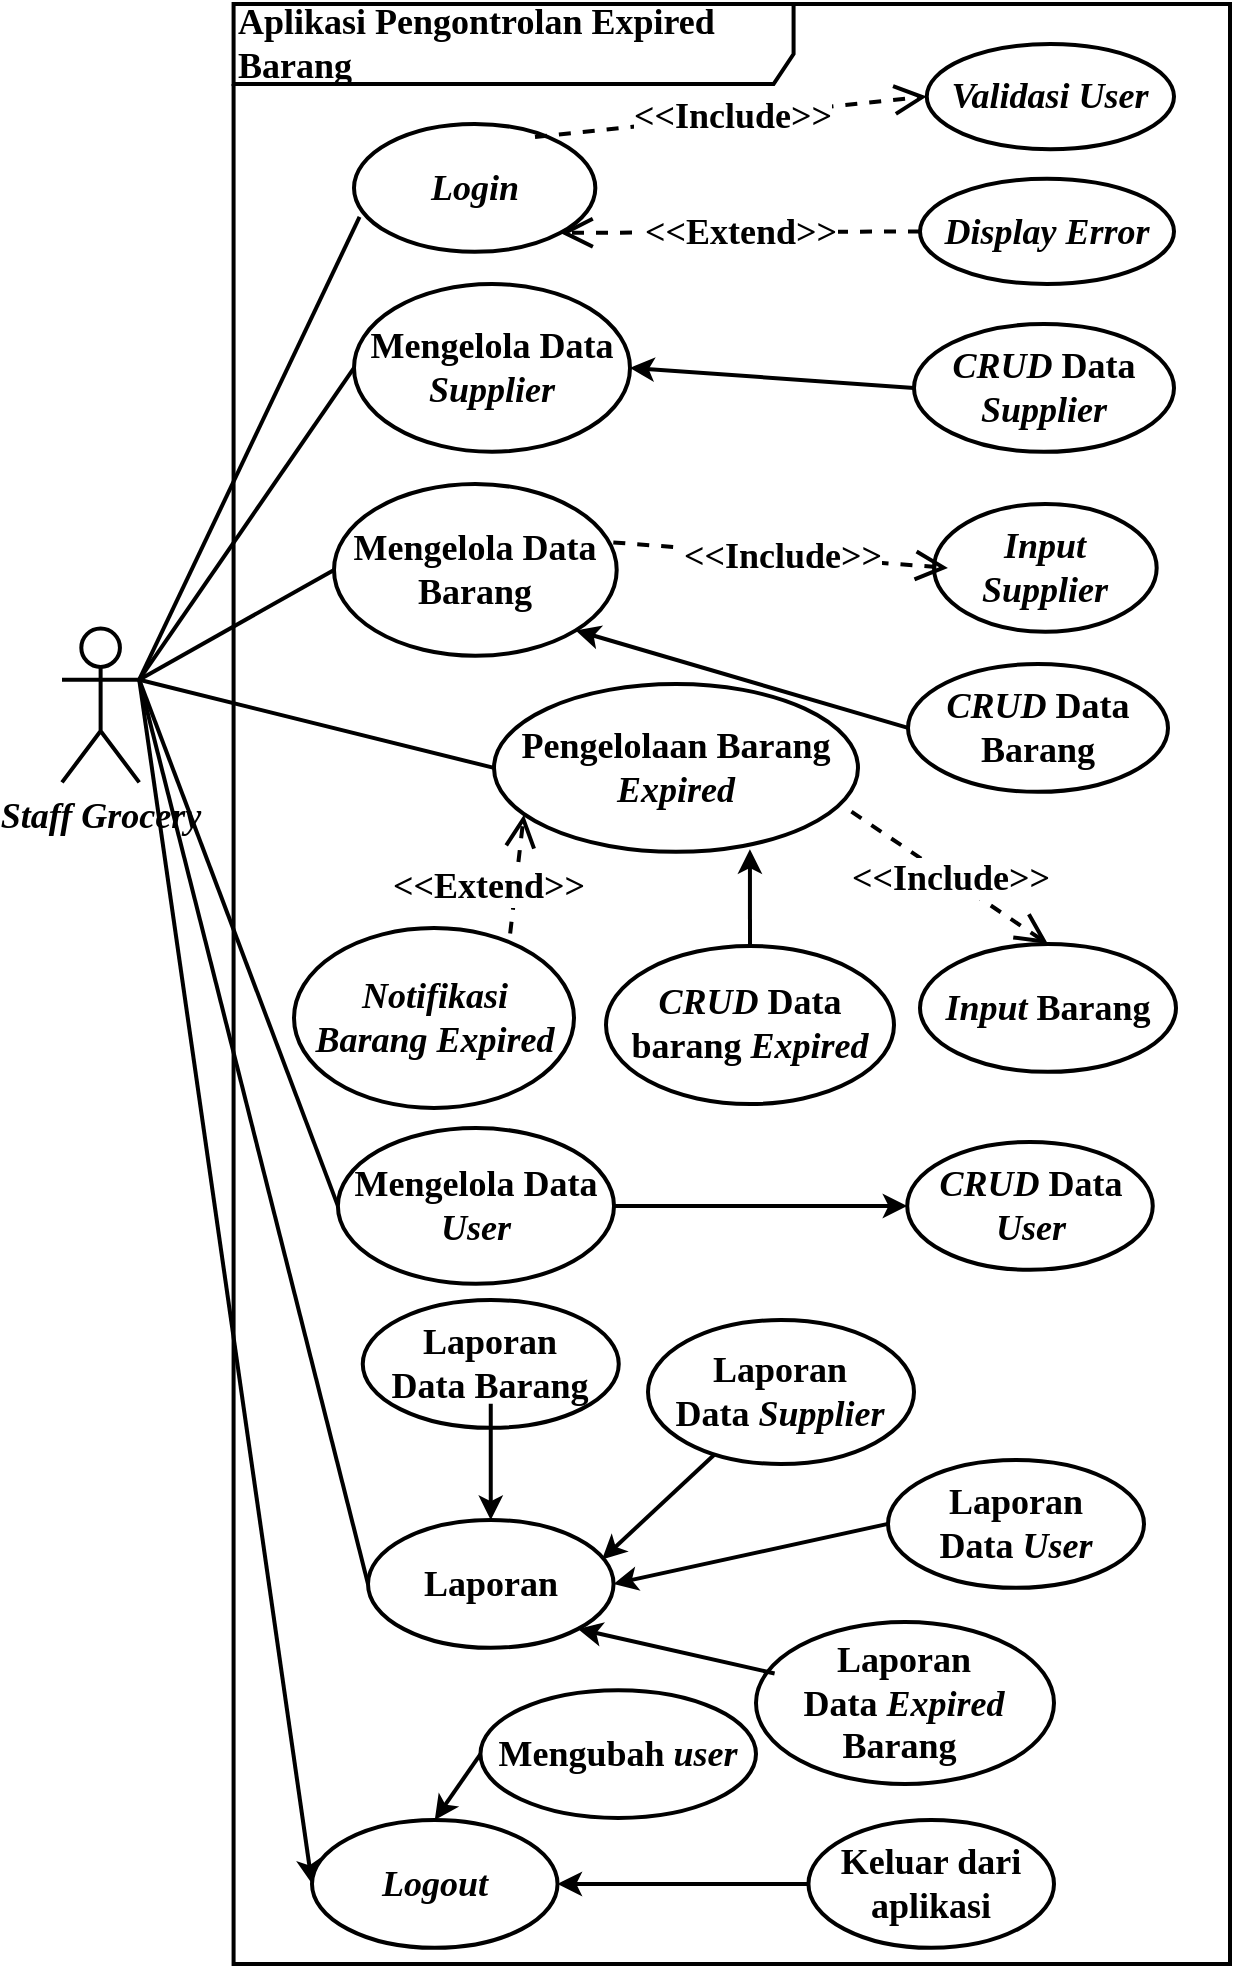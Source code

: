 <mxfile version="21.6.8" type="github" pages="22">
  <diagram name="USECASE" id="D_4FpWo1AMji6Q4axLBI">
    <mxGraphModel dx="1588" dy="1006" grid="1" gridSize="10" guides="1" tooltips="1" connect="1" arrows="1" fold="1" page="1" pageScale="1" pageWidth="827" pageHeight="1169" math="0" shadow="0">
      <root>
        <mxCell id="0" />
        <mxCell id="1" parent="0" />
        <mxCell id="w5A53ZHEaFGZblHQCBEL-72" style="rounded=0;orthogonalLoop=1;jettySize=auto;html=1;exitX=1;exitY=0.333;exitDx=0;exitDy=0;exitPerimeter=0;entryX=0;entryY=0.5;entryDx=0;entryDy=0;endArrow=none;endFill=0;fontSize=18;fontFamily=Times New Roman;strokeWidth=2;fontStyle=1" edge="1" parent="1" source="OxJJIECYBBjwHYUAD2fh-3" target="w5A53ZHEaFGZblHQCBEL-71">
          <mxGeometry relative="1" as="geometry" />
        </mxCell>
        <mxCell id="w5A53ZHEaFGZblHQCBEL-106" style="rounded=0;orthogonalLoop=1;jettySize=auto;html=1;exitX=1;exitY=0.333;exitDx=0;exitDy=0;exitPerimeter=0;entryX=0;entryY=0.5;entryDx=0;entryDy=0;endArrow=none;endFill=0;fontSize=18;fontFamily=Times New Roman;strokeWidth=2;fontStyle=1" edge="1" parent="1" source="OxJJIECYBBjwHYUAD2fh-3" target="w5A53ZHEaFGZblHQCBEL-105">
          <mxGeometry relative="1" as="geometry" />
        </mxCell>
        <mxCell id="w5A53ZHEaFGZblHQCBEL-116" style="rounded=0;orthogonalLoop=1;jettySize=auto;html=1;exitX=1;exitY=0.333;exitDx=0;exitDy=0;exitPerimeter=0;entryX=0;entryY=0.5;entryDx=0;entryDy=0;fontSize=18;fontFamily=Times New Roman;strokeWidth=2;fontStyle=1" edge="1" parent="1" source="OxJJIECYBBjwHYUAD2fh-3" target="w5A53ZHEaFGZblHQCBEL-111">
          <mxGeometry relative="1" as="geometry" />
        </mxCell>
        <mxCell id="OxJJIECYBBjwHYUAD2fh-3" value="&lt;i style=&quot;font-size: 18px;&quot;&gt;&lt;font style=&quot;font-size: 18px;&quot;&gt;&lt;span style=&quot;font-size: 18px;&quot;&gt;Staff Grocery&lt;/span&gt;&lt;/font&gt;&lt;br style=&quot;font-size: 18px;&quot;&gt;&lt;/i&gt;" style="shape=umlActor;verticalLabelPosition=bottom;verticalAlign=top;html=1;outlineConnect=0;fontSize=18;fontFamily=Times New Roman;strokeWidth=2;fontStyle=1" parent="1" vertex="1">
          <mxGeometry x="94" y="442.22" width="38.62" height="76.96" as="geometry" />
        </mxCell>
        <mxCell id="OxJJIECYBBjwHYUAD2fh-70" value="Aplikasi Pengontrolan Expired Barang " style="shape=umlFrame;whiteSpace=wrap;html=1;pointerEvents=0;width=280;height=40;fontSize=18;align=left;fontFamily=Times New Roman;strokeWidth=2;fontStyle=1" parent="1" vertex="1">
          <mxGeometry x="179.79" y="130" width="498.21" height="980" as="geometry" />
        </mxCell>
        <mxCell id="OxJJIECYBBjwHYUAD2fh-75" value="&lt;i style=&quot;font-size: 18px;&quot;&gt;Login&lt;/i&gt;" style="ellipse;whiteSpace=wrap;html=1;fontSize=18;fontFamily=Times New Roman;strokeWidth=2;fontStyle=1" parent="1" vertex="1">
          <mxGeometry x="240" y="190" width="120.67" height="63.91" as="geometry" />
        </mxCell>
        <mxCell id="OxJJIECYBBjwHYUAD2fh-77" value="&lt;i style=&quot;font-size: 18px;&quot;&gt;Validasi User&lt;/i&gt;" style="ellipse;whiteSpace=wrap;html=1;align=center;fontSize=18;fontFamily=Times New Roman;strokeWidth=2;fontStyle=1" parent="1" vertex="1">
          <mxGeometry x="526.38" y="150" width="123.62" height="52.61" as="geometry" />
        </mxCell>
        <mxCell id="OxJJIECYBBjwHYUAD2fh-78" value="&amp;lt;&amp;lt;Include&amp;gt;&amp;gt;" style="endArrow=open;endSize=12;dashed=1;html=1;rounded=0;entryX=0;entryY=0.5;entryDx=0;entryDy=0;fontSize=18;fontFamily=Times New Roman;exitX=0.75;exitY=0.101;exitDx=0;exitDy=0;exitPerimeter=0;strokeWidth=2;fontStyle=1" parent="1" edge="1" target="OxJJIECYBBjwHYUAD2fh-77" source="OxJJIECYBBjwHYUAD2fh-75">
          <mxGeometry x="0.01" width="160" relative="1" as="geometry">
            <mxPoint x="380" y="261" as="sourcePoint" />
            <mxPoint x="284" y="237" as="targetPoint" />
            <mxPoint as="offset" />
          </mxGeometry>
        </mxCell>
        <mxCell id="OxJJIECYBBjwHYUAD2fh-79" value="&amp;lt;&amp;lt;Extend&amp;gt;&amp;gt;" style="endArrow=open;endSize=12;dashed=1;html=1;rounded=0;entryX=1;entryY=1;entryDx=0;entryDy=0;fontSize=18;fontFamily=Times New Roman;exitX=0;exitY=0.5;exitDx=0;exitDy=0;strokeWidth=2;fontStyle=1" parent="1" edge="1" target="OxJJIECYBBjwHYUAD2fh-75" source="OxJJIECYBBjwHYUAD2fh-80">
          <mxGeometry width="160" relative="1" as="geometry">
            <mxPoint x="563" y="237" as="sourcePoint" />
            <mxPoint x="466" y="252" as="targetPoint" />
          </mxGeometry>
        </mxCell>
        <mxCell id="OxJJIECYBBjwHYUAD2fh-80" value="&lt;i style=&quot;font-size: 18px;&quot;&gt;Display Error&lt;/i&gt;" style="ellipse;whiteSpace=wrap;html=1;align=center;fontSize=18;fontFamily=Times New Roman;strokeWidth=2;fontStyle=1" parent="1" vertex="1">
          <mxGeometry x="523" y="217.39" width="127" height="52.61" as="geometry" />
        </mxCell>
        <mxCell id="OxJJIECYBBjwHYUAD2fh-81" value="" style="endArrow=none;html=1;rounded=0;exitX=1;exitY=0.333;exitDx=0;exitDy=0;exitPerimeter=0;entryX=0.023;entryY=0.727;entryDx=0;entryDy=0;fontSize=18;fontFamily=Times New Roman;entryPerimeter=0;strokeWidth=2;fontStyle=1" parent="1" edge="1" target="OxJJIECYBBjwHYUAD2fh-75" source="OxJJIECYBBjwHYUAD2fh-3">
          <mxGeometry relative="1" as="geometry">
            <mxPoint x="169" y="365" as="sourcePoint" />
            <mxPoint x="378" y="261" as="targetPoint" />
          </mxGeometry>
        </mxCell>
        <mxCell id="OxJJIECYBBjwHYUAD2fh-82" value="Mengelola Data &lt;i style=&quot;font-size: 18px;&quot;&gt;Supplier&lt;/i&gt;" style="ellipse;whiteSpace=wrap;html=1;fontSize=18;fontFamily=Times New Roman;strokeWidth=2;fontStyle=1" parent="1" vertex="1">
          <mxGeometry x="240" y="270" width="138" height="83.91" as="geometry" />
        </mxCell>
        <mxCell id="OxJJIECYBBjwHYUAD2fh-83" value="Mengelola Data Barang&lt;i style=&quot;font-size: 18px;&quot;&gt;&lt;br style=&quot;font-size: 18px;&quot;&gt;&lt;/i&gt;" style="ellipse;whiteSpace=wrap;html=1;fontSize=18;fontFamily=Times New Roman;strokeWidth=2;fontStyle=1" parent="1" vertex="1">
          <mxGeometry x="230" y="370" width="141.35" height="85.89" as="geometry" />
        </mxCell>
        <mxCell id="OxJJIECYBBjwHYUAD2fh-84" value="" style="endArrow=none;html=1;rounded=0;exitX=1;exitY=0.333;exitDx=0;exitDy=0;exitPerimeter=0;entryX=0;entryY=0.5;entryDx=0;entryDy=0;fontSize=18;fontFamily=Times New Roman;strokeWidth=2;fontStyle=1" parent="1" source="OxJJIECYBBjwHYUAD2fh-3" target="OxJJIECYBBjwHYUAD2fh-82" edge="1">
          <mxGeometry relative="1" as="geometry">
            <mxPoint x="179" y="375" as="sourcePoint" />
            <mxPoint x="388" y="271" as="targetPoint" />
          </mxGeometry>
        </mxCell>
        <mxCell id="OxJJIECYBBjwHYUAD2fh-86" value="" style="endArrow=none;html=1;rounded=0;entryX=0;entryY=0.5;entryDx=0;entryDy=0;fontSize=18;fontFamily=Times New Roman;exitX=1;exitY=0.333;exitDx=0;exitDy=0;exitPerimeter=0;strokeWidth=2;fontStyle=1" parent="1" source="OxJJIECYBBjwHYUAD2fh-3" target="OxJJIECYBBjwHYUAD2fh-83" edge="1">
          <mxGeometry relative="1" as="geometry">
            <mxPoint x="170" y="370" as="sourcePoint" />
            <mxPoint x="387" y="392" as="targetPoint" />
          </mxGeometry>
        </mxCell>
        <mxCell id="OxJJIECYBBjwHYUAD2fh-88" value="Pengelolaan Barang&lt;i style=&quot;font-size: 18px;&quot;&gt; Expired&lt;br style=&quot;font-size: 18px;&quot;&gt;&lt;/i&gt;" style="ellipse;whiteSpace=wrap;html=1;fontSize=18;fontFamily=Times New Roman;strokeWidth=2;fontStyle=1" parent="1" vertex="1">
          <mxGeometry x="310" y="470" width="182" height="83.91" as="geometry" />
        </mxCell>
        <mxCell id="OxJJIECYBBjwHYUAD2fh-89" value="" style="endArrow=none;html=1;rounded=0;entryX=0;entryY=0.5;entryDx=0;entryDy=0;fontSize=18;fontFamily=Times New Roman;exitX=1;exitY=0.333;exitDx=0;exitDy=0;exitPerimeter=0;strokeWidth=2;fontStyle=1" parent="1" source="OxJJIECYBBjwHYUAD2fh-3" target="OxJJIECYBBjwHYUAD2fh-88" edge="1">
          <mxGeometry relative="1" as="geometry">
            <mxPoint x="179" y="375" as="sourcePoint" />
            <mxPoint x="387" y="652" as="targetPoint" />
          </mxGeometry>
        </mxCell>
        <mxCell id="OxJJIECYBBjwHYUAD2fh-91" value="" style="group;fontSize=18;fontFamily=Times New Roman;strokeWidth=2;fontStyle=1" parent="1" vertex="1" connectable="0">
          <mxGeometry x="530" y="380.0" width="111.34" height="63.91" as="geometry" />
        </mxCell>
        <mxCell id="OxJJIECYBBjwHYUAD2fh-92" value="" style="ellipse;whiteSpace=wrap;html=1;fontSize=18;fontFamily=Times New Roman;strokeWidth=2;fontStyle=1" parent="OxJJIECYBBjwHYUAD2fh-91" vertex="1">
          <mxGeometry width="111.34" height="63.91" as="geometry" />
        </mxCell>
        <mxCell id="OxJJIECYBBjwHYUAD2fh-93" value="&lt;i style=&quot;font-size: 18px;&quot;&gt;Input Supplier&lt;br style=&quot;font-size: 18px;&quot;&gt;&lt;/i&gt;" style="text;html=1;strokeColor=none;fillColor=none;align=center;verticalAlign=middle;whiteSpace=wrap;rounded=0;fontSize=18;fontFamily=Times New Roman;strokeWidth=2;fontStyle=1" parent="OxJJIECYBBjwHYUAD2fh-91" vertex="1">
          <mxGeometry x="6.959" y="11.983" width="97.422" height="39.944" as="geometry" />
        </mxCell>
        <mxCell id="w5A53ZHEaFGZblHQCBEL-14" value="" style="group;fontSize=18;fontFamily=Times New Roman;strokeWidth=2;fontStyle=1" vertex="1" connectable="0" parent="1">
          <mxGeometry x="520" y="290" width="130" height="63.91" as="geometry" />
        </mxCell>
        <mxCell id="w5A53ZHEaFGZblHQCBEL-15" value="" style="ellipse;whiteSpace=wrap;html=1;fontSize=18;fontFamily=Times New Roman;strokeWidth=2;fontStyle=1" vertex="1" parent="w5A53ZHEaFGZblHQCBEL-14">
          <mxGeometry width="130" height="63.91" as="geometry" />
        </mxCell>
        <mxCell id="w5A53ZHEaFGZblHQCBEL-16" value="&lt;span style=&quot;font-size: 18px;&quot;&gt;&lt;i style=&quot;font-size: 18px;&quot;&gt;CRUD&lt;/i&gt;&lt;/span&gt;&lt;i style=&quot;font-size: 18px;&quot;&gt;&amp;nbsp;&lt;/i&gt;&lt;span style=&quot;font-size: 18px;&quot;&gt;Data&lt;/span&gt;&lt;i style=&quot;font-size: 18px;&quot;&gt; Supplier&lt;br style=&quot;font-size: 18px;&quot;&gt;&lt;/i&gt;" style="text;html=1;strokeColor=none;fillColor=none;align=center;verticalAlign=middle;whiteSpace=wrap;rounded=0;fontSize=18;fontFamily=Times New Roman;strokeWidth=2;fontStyle=1" vertex="1" parent="w5A53ZHEaFGZblHQCBEL-14">
          <mxGeometry x="8.125" y="11.983" width="113.75" height="39.944" as="geometry" />
        </mxCell>
        <mxCell id="w5A53ZHEaFGZblHQCBEL-18" style="rounded=0;orthogonalLoop=1;jettySize=auto;html=1;exitX=0;exitY=0.5;exitDx=0;exitDy=0;entryX=1;entryY=0.5;entryDx=0;entryDy=0;fontSize=18;fontFamily=Times New Roman;strokeWidth=2;fontStyle=1" edge="1" parent="1" source="w5A53ZHEaFGZblHQCBEL-15" target="OxJJIECYBBjwHYUAD2fh-82">
          <mxGeometry relative="1" as="geometry" />
        </mxCell>
        <mxCell id="w5A53ZHEaFGZblHQCBEL-20" value="&amp;lt;&amp;lt;Include&amp;gt;&amp;gt;" style="endArrow=open;endSize=12;dashed=1;html=1;rounded=0;entryX=0;entryY=0.5;entryDx=0;entryDy=0;exitX=0.988;exitY=0.34;exitDx=0;exitDy=0;fontSize=18;fontFamily=Times New Roman;exitPerimeter=0;strokeWidth=2;fontStyle=1" edge="1" parent="1" source="OxJJIECYBBjwHYUAD2fh-83" target="OxJJIECYBBjwHYUAD2fh-93">
          <mxGeometry x="0.01" width="160" relative="1" as="geometry">
            <mxPoint x="390" y="304" as="sourcePoint" />
            <mxPoint x="287" y="254" as="targetPoint" />
            <mxPoint as="offset" />
          </mxGeometry>
        </mxCell>
        <mxCell id="w5A53ZHEaFGZblHQCBEL-24" value="" style="group;fontSize=18;fontFamily=Times New Roman;strokeWidth=2;fontStyle=1" vertex="1" connectable="0" parent="1">
          <mxGeometry x="517" y="460.0" width="130" height="63.91" as="geometry" />
        </mxCell>
        <mxCell id="w5A53ZHEaFGZblHQCBEL-25" value="" style="ellipse;whiteSpace=wrap;html=1;fontSize=18;fontFamily=Times New Roman;strokeWidth=2;fontStyle=1" vertex="1" parent="w5A53ZHEaFGZblHQCBEL-24">
          <mxGeometry width="130" height="63.91" as="geometry" />
        </mxCell>
        <mxCell id="w5A53ZHEaFGZblHQCBEL-26" value="&lt;span style=&quot;font-size: 18px;&quot;&gt;&lt;i style=&quot;font-size: 18px;&quot;&gt;CRUD&lt;/i&gt;&lt;/span&gt;&lt;i style=&quot;font-size: 18px;&quot;&gt;&amp;nbsp;&lt;/i&gt;&lt;span style=&quot;font-size: 18px;&quot;&gt;Data&lt;/span&gt;&lt;i style=&quot;font-size: 18px;&quot;&gt; &lt;/i&gt;&lt;span style=&quot;font-size: 18px;&quot;&gt;Barang&lt;br style=&quot;font-size: 18px;&quot;&gt;&lt;/span&gt;" style="text;html=1;strokeColor=none;fillColor=none;align=center;verticalAlign=middle;whiteSpace=wrap;rounded=0;fontSize=18;fontFamily=Times New Roman;strokeWidth=2;fontStyle=1" vertex="1" parent="w5A53ZHEaFGZblHQCBEL-24">
          <mxGeometry x="8.125" y="11.983" width="113.75" height="39.944" as="geometry" />
        </mxCell>
        <mxCell id="w5A53ZHEaFGZblHQCBEL-33" style="rounded=0;orthogonalLoop=1;jettySize=auto;html=1;entryX=1;entryY=1;entryDx=0;entryDy=0;exitX=0;exitY=0.5;exitDx=0;exitDy=0;fontSize=18;fontFamily=Times New Roman;strokeWidth=2;fontStyle=1" edge="1" parent="1" source="w5A53ZHEaFGZblHQCBEL-25" target="OxJJIECYBBjwHYUAD2fh-83">
          <mxGeometry relative="1" as="geometry" />
        </mxCell>
        <mxCell id="w5A53ZHEaFGZblHQCBEL-36" value="" style="group;fontSize=18;fontFamily=Times New Roman;strokeWidth=2;fontStyle=1" vertex="1" connectable="0" parent="1">
          <mxGeometry x="210" y="592" width="140" height="90" as="geometry" />
        </mxCell>
        <mxCell id="w5A53ZHEaFGZblHQCBEL-37" value="" style="ellipse;whiteSpace=wrap;html=1;fontSize=18;fontFamily=Times New Roman;strokeWidth=2;fontStyle=1" vertex="1" parent="w5A53ZHEaFGZblHQCBEL-36">
          <mxGeometry width="140" height="90" as="geometry" />
        </mxCell>
        <mxCell id="w5A53ZHEaFGZblHQCBEL-38" value="&lt;i style=&quot;font-size: 18px;&quot;&gt;Notifikasi Barang Expired&lt;br style=&quot;font-size: 18px;&quot;&gt;&lt;/i&gt;" style="text;html=1;strokeColor=none;fillColor=none;align=center;verticalAlign=middle;whiteSpace=wrap;rounded=0;fontSize=18;fontFamily=Times New Roman;strokeWidth=2;fontStyle=1" vertex="1" parent="w5A53ZHEaFGZblHQCBEL-36">
          <mxGeometry x="8.75" y="16.875" width="122.5" height="56.25" as="geometry" />
        </mxCell>
        <mxCell id="w5A53ZHEaFGZblHQCBEL-41" value="&amp;lt;&amp;lt;Extend&amp;gt;&amp;gt;" style="endArrow=open;endSize=12;dashed=1;html=1;rounded=0;entryX=0.082;entryY=0.779;entryDx=0;entryDy=0;fontSize=18;fontFamily=Times New Roman;exitX=0.772;exitY=0.031;exitDx=0;exitDy=0;exitPerimeter=0;entryPerimeter=0;strokeWidth=2;fontStyle=1" edge="1" parent="1" source="w5A53ZHEaFGZblHQCBEL-37" target="OxJJIECYBBjwHYUAD2fh-88">
          <mxGeometry x="-0.218" y="14" width="160" relative="1" as="geometry">
            <mxPoint x="496.02" y="760" as="sourcePoint" />
            <mxPoint x="402.02" y="801" as="targetPoint" />
            <mxPoint y="1" as="offset" />
          </mxGeometry>
        </mxCell>
        <mxCell id="w5A53ZHEaFGZblHQCBEL-43" value="" style="group;fontSize=18;fontFamily=Times New Roman;strokeWidth=2;fontStyle=1" vertex="1" connectable="0" parent="1">
          <mxGeometry x="523" y="600" width="128" height="63.91" as="geometry" />
        </mxCell>
        <mxCell id="w5A53ZHEaFGZblHQCBEL-44" value="" style="ellipse;whiteSpace=wrap;html=1;fontSize=18;fontFamily=Times New Roman;strokeWidth=2;fontStyle=1" vertex="1" parent="w5A53ZHEaFGZblHQCBEL-43">
          <mxGeometry width="128" height="63.91" as="geometry" />
        </mxCell>
        <mxCell id="w5A53ZHEaFGZblHQCBEL-45" value="&lt;i style=&quot;font-size: 18px;&quot;&gt;Input&lt;/i&gt;&lt;span style=&quot;font-size: 18px;&quot;&gt;&amp;nbsp;Barang&lt;br style=&quot;font-size: 18px;&quot;&gt;&lt;/span&gt;" style="text;html=1;strokeColor=none;fillColor=none;align=center;verticalAlign=middle;whiteSpace=wrap;rounded=0;fontSize=18;fontFamily=Times New Roman;strokeWidth=2;fontStyle=1" vertex="1" parent="w5A53ZHEaFGZblHQCBEL-43">
          <mxGeometry x="8" y="11.983" width="112.0" height="39.944" as="geometry" />
        </mxCell>
        <mxCell id="w5A53ZHEaFGZblHQCBEL-46" style="edgeStyle=orthogonalEdgeStyle;rounded=0;orthogonalLoop=1;jettySize=auto;html=1;exitX=0.5;exitY=1;exitDx=0;exitDy=0;fontSize=18;fontFamily=Times New Roman;strokeWidth=2;fontStyle=1" edge="1" parent="w5A53ZHEaFGZblHQCBEL-43" source="w5A53ZHEaFGZblHQCBEL-45" target="w5A53ZHEaFGZblHQCBEL-45">
          <mxGeometry relative="1" as="geometry" />
        </mxCell>
        <mxCell id="w5A53ZHEaFGZblHQCBEL-47" value="&amp;lt;&amp;lt;Include&amp;gt;&amp;gt;" style="endArrow=open;endSize=12;dashed=1;html=1;rounded=0;entryX=0.5;entryY=0;entryDx=0;entryDy=0;exitX=0.982;exitY=0.761;exitDx=0;exitDy=0;fontSize=18;fontFamily=Times New Roman;exitPerimeter=0;strokeWidth=2;fontStyle=1" edge="1" parent="1" source="OxJJIECYBBjwHYUAD2fh-88" target="w5A53ZHEaFGZblHQCBEL-44">
          <mxGeometry x="0.01" width="160" relative="1" as="geometry">
            <mxPoint x="356" y="580" as="sourcePoint" />
            <mxPoint x="356" y="504" as="targetPoint" />
            <mxPoint as="offset" />
          </mxGeometry>
        </mxCell>
        <mxCell id="w5A53ZHEaFGZblHQCBEL-59" value="" style="group;fontSize=18;fontFamily=Times New Roman;strokeWidth=2;fontStyle=1" vertex="1" connectable="0" parent="1">
          <mxGeometry x="366" y="601" width="144" height="79" as="geometry" />
        </mxCell>
        <mxCell id="w5A53ZHEaFGZblHQCBEL-60" value="" style="ellipse;whiteSpace=wrap;html=1;fontSize=18;fontFamily=Times New Roman;strokeWidth=2;fontStyle=1" vertex="1" parent="w5A53ZHEaFGZblHQCBEL-59">
          <mxGeometry width="144" height="79" as="geometry" />
        </mxCell>
        <mxCell id="w5A53ZHEaFGZblHQCBEL-61" value="&lt;span style=&quot;font-size: 18px;&quot;&gt;&lt;i style=&quot;font-size: 18px;&quot;&gt;CRUD&lt;/i&gt;&lt;/span&gt;&lt;i style=&quot;font-size: 18px;&quot;&gt;&amp;nbsp;&lt;/i&gt;&lt;span style=&quot;font-size: 18px;&quot;&gt;Data&lt;/span&gt;&lt;i style=&quot;font-size: 18px;&quot;&gt; &lt;/i&gt;&lt;span style=&quot;font-size: 18px;&quot;&gt;barang &lt;/span&gt;&lt;i style=&quot;font-size: 18px;&quot;&gt;Expired&lt;br style=&quot;font-size: 18px;&quot;&gt;&lt;/i&gt;" style="text;html=1;strokeColor=none;fillColor=none;align=center;verticalAlign=middle;whiteSpace=wrap;rounded=0;fontSize=18;fontFamily=Times New Roman;strokeWidth=2;fontStyle=1" vertex="1" parent="w5A53ZHEaFGZblHQCBEL-59">
          <mxGeometry x="9" y="14.812" width="126" height="49.375" as="geometry" />
        </mxCell>
        <mxCell id="w5A53ZHEaFGZblHQCBEL-68" style="rounded=0;orthogonalLoop=1;jettySize=auto;html=1;exitX=0.5;exitY=0;exitDx=0;exitDy=0;fontSize=18;fontFamily=Times New Roman;entryX=0.703;entryY=0.985;entryDx=0;entryDy=0;entryPerimeter=0;strokeWidth=2;fontStyle=1" edge="1" parent="1" source="w5A53ZHEaFGZblHQCBEL-60" target="OxJJIECYBBjwHYUAD2fh-88">
          <mxGeometry relative="1" as="geometry">
            <mxPoint x="420" y="709" as="targetPoint" />
          </mxGeometry>
        </mxCell>
        <mxCell id="w5A53ZHEaFGZblHQCBEL-71" value="Laporan" style="ellipse;whiteSpace=wrap;html=1;fontSize=18;fontFamily=Times New Roman;strokeWidth=2;fontStyle=1" vertex="1" parent="1">
          <mxGeometry x="247.0" y="888" width="122.77" height="63.91" as="geometry" />
        </mxCell>
        <mxCell id="w5A53ZHEaFGZblHQCBEL-83" value="" style="group;fontSize=18;fontFamily=Times New Roman;strokeWidth=2;fontStyle=1" vertex="1" connectable="0" parent="1">
          <mxGeometry x="244.38" y="778" width="128" height="63.91" as="geometry" />
        </mxCell>
        <mxCell id="w5A53ZHEaFGZblHQCBEL-84" value="" style="ellipse;whiteSpace=wrap;html=1;fontSize=18;fontFamily=Times New Roman;strokeWidth=2;fontStyle=1" vertex="1" parent="w5A53ZHEaFGZblHQCBEL-83">
          <mxGeometry width="128" height="63.91" as="geometry" />
        </mxCell>
        <mxCell id="w5A53ZHEaFGZblHQCBEL-85" value="&lt;span style=&quot;font-size: 18px;&quot;&gt;Laporan Data&amp;nbsp;Barang&lt;br style=&quot;font-size: 18px;&quot;&gt;&lt;/span&gt;" style="text;html=1;strokeColor=none;fillColor=none;align=center;verticalAlign=middle;whiteSpace=wrap;rounded=0;fontSize=18;fontFamily=Times New Roman;strokeWidth=2;fontStyle=1" vertex="1" parent="w5A53ZHEaFGZblHQCBEL-83">
          <mxGeometry x="8" y="11.983" width="112.0" height="39.944" as="geometry" />
        </mxCell>
        <mxCell id="w5A53ZHEaFGZblHQCBEL-86" style="edgeStyle=orthogonalEdgeStyle;rounded=0;orthogonalLoop=1;jettySize=auto;html=1;exitX=0.5;exitY=1;exitDx=0;exitDy=0;fontSize=18;fontFamily=Times New Roman;strokeWidth=2;fontStyle=1" edge="1" parent="w5A53ZHEaFGZblHQCBEL-83" source="w5A53ZHEaFGZblHQCBEL-85" target="w5A53ZHEaFGZblHQCBEL-85">
          <mxGeometry relative="1" as="geometry" />
        </mxCell>
        <mxCell id="w5A53ZHEaFGZblHQCBEL-89" value="" style="group;fontSize=18;fontFamily=Times New Roman;strokeWidth=2;fontStyle=1" vertex="1" connectable="0" parent="1">
          <mxGeometry x="387" y="788" width="133" height="72" as="geometry" />
        </mxCell>
        <mxCell id="w5A53ZHEaFGZblHQCBEL-90" value="" style="ellipse;whiteSpace=wrap;html=1;fontSize=18;fontFamily=Times New Roman;strokeWidth=2;fontStyle=1" vertex="1" parent="w5A53ZHEaFGZblHQCBEL-89">
          <mxGeometry width="133" height="72" as="geometry" />
        </mxCell>
        <mxCell id="w5A53ZHEaFGZblHQCBEL-91" value="&lt;span style=&quot;font-size: 18px;&quot;&gt;Laporan Data&amp;nbsp;&lt;i style=&quot;font-size: 18px;&quot;&gt;Supplier&lt;/i&gt;&lt;br style=&quot;font-size: 18px;&quot;&gt;&lt;/span&gt;" style="text;html=1;strokeColor=none;fillColor=none;align=center;verticalAlign=middle;whiteSpace=wrap;rounded=0;fontSize=18;fontFamily=Times New Roman;strokeWidth=2;fontStyle=1" vertex="1" parent="w5A53ZHEaFGZblHQCBEL-89">
          <mxGeometry x="8.312" y="13.5" width="116.375" height="45" as="geometry" />
        </mxCell>
        <mxCell id="w5A53ZHEaFGZblHQCBEL-92" style="edgeStyle=orthogonalEdgeStyle;rounded=0;orthogonalLoop=1;jettySize=auto;html=1;exitX=0.5;exitY=1;exitDx=0;exitDy=0;fontSize=18;fontFamily=Times New Roman;strokeWidth=2;fontStyle=1" edge="1" parent="w5A53ZHEaFGZblHQCBEL-89" source="w5A53ZHEaFGZblHQCBEL-91" target="w5A53ZHEaFGZblHQCBEL-91">
          <mxGeometry relative="1" as="geometry" />
        </mxCell>
        <mxCell id="w5A53ZHEaFGZblHQCBEL-93" value="" style="group;fontSize=18;fontFamily=Times New Roman;strokeWidth=2;fontStyle=1" vertex="1" connectable="0" parent="1">
          <mxGeometry x="441" y="939" width="149" height="81" as="geometry" />
        </mxCell>
        <mxCell id="w5A53ZHEaFGZblHQCBEL-94" value="" style="ellipse;whiteSpace=wrap;html=1;fontSize=18;fontFamily=Times New Roman;strokeWidth=2;fontStyle=1" vertex="1" parent="w5A53ZHEaFGZblHQCBEL-93">
          <mxGeometry width="149" height="81" as="geometry" />
        </mxCell>
        <mxCell id="w5A53ZHEaFGZblHQCBEL-95" value="Laporan Data&amp;nbsp;&lt;i style=&quot;font-size: 18px;&quot;&gt;Expired&lt;/i&gt;&lt;span style=&quot;font-size: 18px;&quot;&gt;&lt;br style=&quot;font-size: 18px;&quot;&gt;Barang&amp;nbsp;&lt;br style=&quot;font-size: 18px;&quot;&gt;&lt;/span&gt;" style="text;html=1;strokeColor=none;fillColor=none;align=center;verticalAlign=middle;whiteSpace=wrap;rounded=0;fontSize=18;fontFamily=Times New Roman;strokeWidth=2;fontStyle=1" vertex="1" parent="w5A53ZHEaFGZblHQCBEL-93">
          <mxGeometry x="9.312" y="15.188" width="130.375" height="50.625" as="geometry" />
        </mxCell>
        <mxCell id="w5A53ZHEaFGZblHQCBEL-96" style="edgeStyle=orthogonalEdgeStyle;rounded=0;orthogonalLoop=1;jettySize=auto;html=1;exitX=0.5;exitY=1;exitDx=0;exitDy=0;fontSize=18;fontFamily=Times New Roman;strokeWidth=2;fontStyle=1" edge="1" parent="w5A53ZHEaFGZblHQCBEL-93" source="w5A53ZHEaFGZblHQCBEL-95" target="w5A53ZHEaFGZblHQCBEL-95">
          <mxGeometry relative="1" as="geometry" />
        </mxCell>
        <mxCell id="w5A53ZHEaFGZblHQCBEL-97" value="" style="group;fontSize=18;fontFamily=Times New Roman;strokeWidth=2;fontStyle=1" vertex="1" connectable="0" parent="1">
          <mxGeometry x="507" y="858" width="128" height="63.91" as="geometry" />
        </mxCell>
        <mxCell id="w5A53ZHEaFGZblHQCBEL-98" value="" style="ellipse;whiteSpace=wrap;html=1;fontSize=18;fontFamily=Times New Roman;strokeWidth=2;fontStyle=1" vertex="1" parent="w5A53ZHEaFGZblHQCBEL-97">
          <mxGeometry width="128" height="63.91" as="geometry" />
        </mxCell>
        <mxCell id="w5A53ZHEaFGZblHQCBEL-99" value="&lt;span style=&quot;font-size: 18px;&quot;&gt;Laporan Data&amp;nbsp;&lt;i style=&quot;font-size: 18px;&quot;&gt;User&lt;/i&gt;&lt;br style=&quot;font-size: 18px;&quot;&gt;&lt;/span&gt;" style="text;html=1;strokeColor=none;fillColor=none;align=center;verticalAlign=middle;whiteSpace=wrap;rounded=0;fontSize=18;fontFamily=Times New Roman;strokeWidth=2;fontStyle=1" vertex="1" parent="w5A53ZHEaFGZblHQCBEL-97">
          <mxGeometry x="8" y="11.983" width="112.0" height="39.944" as="geometry" />
        </mxCell>
        <mxCell id="w5A53ZHEaFGZblHQCBEL-100" style="edgeStyle=orthogonalEdgeStyle;rounded=0;orthogonalLoop=1;jettySize=auto;html=1;exitX=0.5;exitY=1;exitDx=0;exitDy=0;fontSize=18;fontFamily=Times New Roman;strokeWidth=2;fontStyle=1" edge="1" parent="w5A53ZHEaFGZblHQCBEL-97" source="w5A53ZHEaFGZblHQCBEL-99" target="w5A53ZHEaFGZblHQCBEL-99">
          <mxGeometry relative="1" as="geometry" />
        </mxCell>
        <mxCell id="w5A53ZHEaFGZblHQCBEL-101" style="rounded=0;orthogonalLoop=1;jettySize=auto;html=1;entryX=0.5;entryY=0;entryDx=0;entryDy=0;fontSize=18;fontFamily=Times New Roman;strokeWidth=2;fontStyle=1" edge="1" parent="1" source="w5A53ZHEaFGZblHQCBEL-85" target="w5A53ZHEaFGZblHQCBEL-71">
          <mxGeometry relative="1" as="geometry" />
        </mxCell>
        <mxCell id="w5A53ZHEaFGZblHQCBEL-102" style="rounded=0;orthogonalLoop=1;jettySize=auto;html=1;exitX=0.248;exitY=0.937;exitDx=0;exitDy=0;entryX=0.953;entryY=0.309;entryDx=0;entryDy=0;entryPerimeter=0;exitPerimeter=0;fontSize=18;fontFamily=Times New Roman;strokeWidth=2;fontStyle=1" edge="1" parent="1" source="w5A53ZHEaFGZblHQCBEL-90" target="w5A53ZHEaFGZblHQCBEL-71">
          <mxGeometry relative="1" as="geometry" />
        </mxCell>
        <mxCell id="w5A53ZHEaFGZblHQCBEL-103" style="rounded=0;orthogonalLoop=1;jettySize=auto;html=1;entryX=1;entryY=1;entryDx=0;entryDy=0;fontSize=18;fontFamily=Times New Roman;strokeWidth=2;fontStyle=1" edge="1" parent="1" source="w5A53ZHEaFGZblHQCBEL-95" target="w5A53ZHEaFGZblHQCBEL-71">
          <mxGeometry relative="1" as="geometry" />
        </mxCell>
        <mxCell id="w5A53ZHEaFGZblHQCBEL-104" style="rounded=0;orthogonalLoop=1;jettySize=auto;html=1;exitX=0;exitY=0.5;exitDx=0;exitDy=0;entryX=1;entryY=0.5;entryDx=0;entryDy=0;fontSize=18;fontFamily=Times New Roman;strokeWidth=2;fontStyle=1" edge="1" parent="1" source="w5A53ZHEaFGZblHQCBEL-98" target="w5A53ZHEaFGZblHQCBEL-71">
          <mxGeometry relative="1" as="geometry" />
        </mxCell>
        <mxCell id="w5A53ZHEaFGZblHQCBEL-109" value="" style="rounded=0;orthogonalLoop=1;jettySize=auto;html=1;fontSize=18;fontFamily=Times New Roman;strokeWidth=2;fontStyle=1" edge="1" parent="1" source="w5A53ZHEaFGZblHQCBEL-105" target="w5A53ZHEaFGZblHQCBEL-108">
          <mxGeometry relative="1" as="geometry" />
        </mxCell>
        <mxCell id="w5A53ZHEaFGZblHQCBEL-105" value="Mengelola Data &lt;i style=&quot;font-size: 18px;&quot;&gt;User&lt;/i&gt;" style="ellipse;whiteSpace=wrap;html=1;fontSize=18;fontFamily=Times New Roman;strokeWidth=2;fontStyle=1" vertex="1" parent="1">
          <mxGeometry x="231.95" y="692" width="138.05" height="77.91" as="geometry" />
        </mxCell>
        <mxCell id="w5A53ZHEaFGZblHQCBEL-108" value="&lt;i style=&quot;font-size: 18px;&quot;&gt;CRUD&lt;/i&gt; Data &lt;i style=&quot;font-size: 18px;&quot;&gt;User&lt;/i&gt;" style="ellipse;whiteSpace=wrap;html=1;fontSize=18;fontFamily=Times New Roman;strokeWidth=2;fontStyle=1" vertex="1" parent="1">
          <mxGeometry x="516.61" y="699" width="122.77" height="63.91" as="geometry" />
        </mxCell>
        <mxCell id="w5A53ZHEaFGZblHQCBEL-111" value="&lt;i style=&quot;font-size: 18px;&quot;&gt;Logout&lt;/i&gt;" style="ellipse;whiteSpace=wrap;html=1;fontSize=18;fontFamily=Times New Roman;strokeWidth=2;fontStyle=1" vertex="1" parent="1">
          <mxGeometry x="219" y="1038" width="122.77" height="63.91" as="geometry" />
        </mxCell>
        <mxCell id="w5A53ZHEaFGZblHQCBEL-113" style="rounded=0;orthogonalLoop=1;jettySize=auto;html=1;entryX=0.5;entryY=0;entryDx=0;entryDy=0;exitX=0;exitY=0.5;exitDx=0;exitDy=0;fontSize=18;fontFamily=Times New Roman;strokeWidth=2;fontStyle=1" edge="1" parent="1" source="w5A53ZHEaFGZblHQCBEL-112" target="w5A53ZHEaFGZblHQCBEL-111">
          <mxGeometry relative="1" as="geometry" />
        </mxCell>
        <mxCell id="w5A53ZHEaFGZblHQCBEL-112" value="Mengubah &lt;i style=&quot;font-size: 18px;&quot;&gt;user&lt;/i&gt;" style="ellipse;whiteSpace=wrap;html=1;fontSize=18;fontFamily=Times New Roman;strokeWidth=2;fontStyle=1" vertex="1" parent="1">
          <mxGeometry x="303.23" y="973.09" width="137.77" height="63.91" as="geometry" />
        </mxCell>
        <mxCell id="w5A53ZHEaFGZblHQCBEL-115" style="rounded=0;orthogonalLoop=1;jettySize=auto;html=1;fontSize=18;fontFamily=Times New Roman;strokeWidth=2;fontStyle=1" edge="1" parent="1" source="w5A53ZHEaFGZblHQCBEL-114" target="w5A53ZHEaFGZblHQCBEL-111">
          <mxGeometry relative="1" as="geometry" />
        </mxCell>
        <mxCell id="w5A53ZHEaFGZblHQCBEL-114" value="Keluar dari aplikasi" style="ellipse;whiteSpace=wrap;html=1;fontSize=18;fontFamily=Times New Roman;strokeWidth=2;fontStyle=1" vertex="1" parent="1">
          <mxGeometry x="467.23" y="1038.0" width="122.77" height="63.91" as="geometry" />
        </mxCell>
      </root>
    </mxGraphModel>
  </diagram>
  <diagram id="V6ZPldGAFZGAeTAFSEou" name="ACTIVITY">
    <mxGraphModel dx="794" dy="503" grid="1" gridSize="10" guides="1" tooltips="1" connect="1" arrows="1" fold="1" page="1" pageScale="1" pageWidth="827" pageHeight="1169" math="0" shadow="0">
      <root>
        <mxCell id="0" />
        <mxCell id="1" parent="0" />
      </root>
    </mxGraphModel>
  </diagram>
  <diagram id="6khc9ISsMoTnu4uE6iIA" name="LOGIN">
    <mxGraphModel dx="1323" dy="838" grid="1" gridSize="10" guides="1" tooltips="1" connect="1" arrows="1" fold="1" page="1" pageScale="1" pageWidth="827" pageHeight="1169" math="0" shadow="0">
      <root>
        <mxCell id="0" />
        <mxCell id="1" parent="0" />
        <mxCell id="Z1q2F_b5WeJClxu07ZT6-1" value="LOGIN" style="swimlane;childLayout=stackLayout;resizeParent=1;resizeParentMax=0;startSize=20;html=1;strokeWidth=2;fontFamily=Times New Roman;fontSize=16;fontStyle=1" vertex="1" parent="1">
          <mxGeometry x="40" y="40" width="520" height="570" as="geometry" />
        </mxCell>
        <mxCell id="Z1q2F_b5WeJClxu07ZT6-3" value="STAFF GROCERY" style="swimlane;startSize=20;html=1;strokeWidth=2;fontFamily=Times New Roman;fontSize=16;fontStyle=1" vertex="1" parent="Z1q2F_b5WeJClxu07ZT6-1">
          <mxGeometry y="20" width="260" height="550" as="geometry" />
        </mxCell>
        <mxCell id="QSGHvKc-XxdZwkLW2EV_-13" style="edgeStyle=orthogonalEdgeStyle;rounded=0;orthogonalLoop=1;jettySize=auto;html=1;entryX=0.503;entryY=0.046;entryDx=0;entryDy=0;entryPerimeter=0;fontFamily=Times New Roman;fontSize=16;fontStyle=1" edge="1" parent="Z1q2F_b5WeJClxu07ZT6-3" source="Z1q2F_b5WeJClxu07ZT6-5" target="Z1q2F_b5WeJClxu07ZT6-8">
          <mxGeometry relative="1" as="geometry">
            <mxPoint x="119" y="100" as="targetPoint" />
          </mxGeometry>
        </mxCell>
        <mxCell id="QSGHvKc-XxdZwkLW2EV_-14" value="Awal" style="edgeLabel;html=1;align=center;verticalAlign=middle;resizable=0;points=[];fontFamily=Times New Roman;fontSize=16;fontStyle=1" vertex="1" connectable="0" parent="QSGHvKc-XxdZwkLW2EV_-13">
          <mxGeometry x="-0.201" relative="1" as="geometry">
            <mxPoint as="offset" />
          </mxGeometry>
        </mxCell>
        <mxCell id="Z1q2F_b5WeJClxu07ZT6-5" value="" style="ellipse;html=1;shape=startState;fillColor=#000000;strokeColor=#000000;fontColor=#000000;fontSize=16;fontFamily=Times New Roman;fontStyle=1" vertex="1" parent="Z1q2F_b5WeJClxu07ZT6-3">
          <mxGeometry x="103.75" y="30" width="30" height="30" as="geometry" />
        </mxCell>
        <mxCell id="Z1q2F_b5WeJClxu07ZT6-8" value="Buka Aplikasi Pengontrolan &lt;i style=&quot;font-size: 16px;&quot;&gt;Expired &lt;/i&gt;Barang&amp;nbsp;" style="html=1;whiteSpace=wrap;perimeterSpacing=5;rounded=1;fontSize=16;fontFamily=Times New Roman;strokeWidth=2;fontStyle=1" vertex="1" parent="Z1q2F_b5WeJClxu07ZT6-3">
          <mxGeometry x="30" y="92" width="177.5" height="60" as="geometry" />
        </mxCell>
        <mxCell id="Z1q2F_b5WeJClxu07ZT6-11" value="Memasukkan &lt;i style=&quot;font-size: 16px;&quot;&gt;username&lt;/i&gt;&amp;nbsp;dan &lt;i style=&quot;font-size: 16px;&quot;&gt;password&lt;/i&gt;" style="html=1;whiteSpace=wrap;perimeterSpacing=5;rounded=1;fontSize=16;fontFamily=Times New Roman;strokeWidth=2;fontStyle=1" vertex="1" parent="Z1q2F_b5WeJClxu07ZT6-3">
          <mxGeometry x="30" y="176" width="177.5" height="61" as="geometry" />
        </mxCell>
        <mxCell id="Z1q2F_b5WeJClxu07ZT6-12" value="Klik tombol login" style="html=1;whiteSpace=wrap;perimeterSpacing=5;rounded=1;fontSize=16;fontFamily=Times New Roman;strokeWidth=2;fontStyle=1" vertex="1" parent="Z1q2F_b5WeJClxu07ZT6-3">
          <mxGeometry x="34" y="267" width="170" height="50" as="geometry" />
        </mxCell>
        <mxCell id="Z1q2F_b5WeJClxu07ZT6-13" style="edgeStyle=orthogonalEdgeStyle;rounded=0;orthogonalLoop=1;jettySize=auto;html=1;fontSize=16;fontFamily=Times New Roman;fontStyle=1;strokeWidth=2;" edge="1" parent="Z1q2F_b5WeJClxu07ZT6-3" source="Z1q2F_b5WeJClxu07ZT6-11" target="Z1q2F_b5WeJClxu07ZT6-12">
          <mxGeometry relative="1" as="geometry" />
        </mxCell>
        <mxCell id="Z1q2F_b5WeJClxu07ZT6-4" value="SISTEM" style="swimlane;startSize=20;html=1;strokeWidth=2;fontFamily=Times New Roman;fontSize=16;fontStyle=1" vertex="1" parent="Z1q2F_b5WeJClxu07ZT6-1">
          <mxGeometry x="260" y="20" width="260" height="550" as="geometry" />
        </mxCell>
        <mxCell id="Z1q2F_b5WeJClxu07ZT6-9" value="Menampilkan halaman &lt;i style=&quot;font-size: 16px;&quot;&gt;login&lt;/i&gt;" style="html=1;whiteSpace=wrap;perimeterSpacing=5;rounded=1;fontSize=16;fontFamily=Times New Roman;strokeWidth=2;fontStyle=1" vertex="1" parent="Z1q2F_b5WeJClxu07ZT6-4">
          <mxGeometry x="52.5" y="97" width="155" height="50" as="geometry" />
        </mxCell>
        <mxCell id="Z1q2F_b5WeJClxu07ZT6-17" style="edgeStyle=orthogonalEdgeStyle;rounded=0;orthogonalLoop=1;jettySize=auto;html=1;entryX=0.5;entryY=0;entryDx=0;entryDy=0;fontSize=16;fontFamily=Times New Roman;strokeWidth=2;fontStyle=1" edge="1" parent="Z1q2F_b5WeJClxu07ZT6-4" source="Z1q2F_b5WeJClxu07ZT6-14" target="Z1q2F_b5WeJClxu07ZT6-16">
          <mxGeometry relative="1" as="geometry" />
        </mxCell>
        <mxCell id="Z1q2F_b5WeJClxu07ZT6-14" value="Validasi &lt;i style=&quot;font-size: 16px;&quot;&gt;user&lt;/i&gt;" style="html=1;whiteSpace=wrap;perimeterSpacing=5;rounded=1;fontSize=16;fontFamily=Times New Roman;strokeWidth=2;fontStyle=1" vertex="1" parent="Z1q2F_b5WeJClxu07ZT6-4">
          <mxGeometry x="52.5" y="267" width="155" height="50" as="geometry" />
        </mxCell>
        <mxCell id="Z1q2F_b5WeJClxu07ZT6-19" value="" style="edgeStyle=orthogonalEdgeStyle;rounded=0;orthogonalLoop=1;jettySize=auto;html=1;fontSize=16;fontFamily=Times New Roman;strokeWidth=2;fontStyle=1" edge="1" parent="Z1q2F_b5WeJClxu07ZT6-4" source="Z1q2F_b5WeJClxu07ZT6-16" target="Z1q2F_b5WeJClxu07ZT6-18">
          <mxGeometry relative="1" as="geometry" />
        </mxCell>
        <mxCell id="QSGHvKc-XxdZwkLW2EV_-6" value="No" style="edgeLabel;html=1;align=center;verticalAlign=middle;resizable=0;points=[];fontSize=16;fontFamily=Times New Roman;fontStyle=1" vertex="1" connectable="0" parent="Z1q2F_b5WeJClxu07ZT6-19">
          <mxGeometry x="-0.246" relative="1" as="geometry">
            <mxPoint as="offset" />
          </mxGeometry>
        </mxCell>
        <mxCell id="QSGHvKc-XxdZwkLW2EV_-2" value="" style="edgeStyle=orthogonalEdgeStyle;rounded=0;orthogonalLoop=1;jettySize=auto;html=1;fontSize=16;fontFamily=Times New Roman;strokeWidth=2;fontStyle=1" edge="1" parent="Z1q2F_b5WeJClxu07ZT6-4" source="Z1q2F_b5WeJClxu07ZT6-16" target="QSGHvKc-XxdZwkLW2EV_-1">
          <mxGeometry relative="1" as="geometry">
            <Array as="points">
              <mxPoint x="50" y="397" />
              <mxPoint x="105" y="397" />
            </Array>
          </mxGeometry>
        </mxCell>
        <mxCell id="QSGHvKc-XxdZwkLW2EV_-4" value="Yes" style="edgeLabel;html=1;align=center;verticalAlign=middle;resizable=0;points=[];fontSize=16;fontFamily=Times New Roman;fontStyle=1" vertex="1" connectable="0" parent="QSGHvKc-XxdZwkLW2EV_-2">
          <mxGeometry x="-0.61" y="-1" relative="1" as="geometry">
            <mxPoint as="offset" />
          </mxGeometry>
        </mxCell>
        <mxCell id="Z1q2F_b5WeJClxu07ZT6-16" value="" style="rhombus;whiteSpace=wrap;html=1;fontSize=16;fontFamily=Times New Roman;strokeWidth=2;fontStyle=1" vertex="1" parent="Z1q2F_b5WeJClxu07ZT6-4">
          <mxGeometry x="30" y="337" width="40" height="40" as="geometry" />
        </mxCell>
        <mxCell id="Z1q2F_b5WeJClxu07ZT6-18" value="Menampilkan pesan error" style="whiteSpace=wrap;html=1;rounded=1;fontSize=16;fontFamily=Times New Roman;strokeWidth=2;fontStyle=1" vertex="1" parent="Z1q2F_b5WeJClxu07ZT6-4">
          <mxGeometry x="140" y="333" width="110" height="50" as="geometry" />
        </mxCell>
        <mxCell id="QSGHvKc-XxdZwkLW2EV_-9" style="edgeStyle=orthogonalEdgeStyle;rounded=0;orthogonalLoop=1;jettySize=auto;html=1;entryX=0.5;entryY=0;entryDx=0;entryDy=0;fontFamily=Times New Roman;fontSize=16;strokeWidth=2;fontStyle=1" edge="1" parent="Z1q2F_b5WeJClxu07ZT6-4" source="QSGHvKc-XxdZwkLW2EV_-1" target="QSGHvKc-XxdZwkLW2EV_-8">
          <mxGeometry relative="1" as="geometry" />
        </mxCell>
        <mxCell id="QSGHvKc-XxdZwkLW2EV_-10" value="Akhir" style="edgeLabel;html=1;align=center;verticalAlign=middle;resizable=0;points=[];fontFamily=Times New Roman;fontSize=16;fontStyle=1" vertex="1" connectable="0" parent="QSGHvKc-XxdZwkLW2EV_-9">
          <mxGeometry x="0.312" relative="1" as="geometry">
            <mxPoint as="offset" />
          </mxGeometry>
        </mxCell>
        <mxCell id="QSGHvKc-XxdZwkLW2EV_-1" value="Menampilkan halaman utama" style="whiteSpace=wrap;html=1;rounded=1;fontSize=16;fontFamily=Times New Roman;strokeWidth=2;fontStyle=1" vertex="1" parent="Z1q2F_b5WeJClxu07ZT6-4">
          <mxGeometry x="30" y="415" width="150" height="50" as="geometry" />
        </mxCell>
        <mxCell id="QSGHvKc-XxdZwkLW2EV_-8" value="" style="ellipse;html=1;shape=endState;fillColor=#000000;strokeColor=#000000;fontFamily=Times New Roman;fontSize=16;strokeWidth=2;fontStyle=1" vertex="1" parent="Z1q2F_b5WeJClxu07ZT6-4">
          <mxGeometry x="90" y="510" width="30" height="30" as="geometry" />
        </mxCell>
        <mxCell id="Z1q2F_b5WeJClxu07ZT6-10" style="edgeStyle=orthogonalEdgeStyle;rounded=0;orthogonalLoop=1;jettySize=auto;html=1;fontSize=16;fontFamily=Times New Roman;fontStyle=1;strokeWidth=2;" edge="1" parent="Z1q2F_b5WeJClxu07ZT6-1" source="Z1q2F_b5WeJClxu07ZT6-8" target="Z1q2F_b5WeJClxu07ZT6-9">
          <mxGeometry relative="1" as="geometry" />
        </mxCell>
        <mxCell id="Z1q2F_b5WeJClxu07ZT6-15" style="edgeStyle=orthogonalEdgeStyle;rounded=0;orthogonalLoop=1;jettySize=auto;html=1;fontSize=16;fontFamily=Times New Roman;strokeWidth=2;fontStyle=1" edge="1" parent="Z1q2F_b5WeJClxu07ZT6-1" source="Z1q2F_b5WeJClxu07ZT6-12" target="Z1q2F_b5WeJClxu07ZT6-14">
          <mxGeometry relative="1" as="geometry" />
        </mxCell>
      </root>
    </mxGraphModel>
  </diagram>
  <diagram id="F-KQrp0TungVb0yyDuHh" name="DATA SUPPLIER">
    <mxGraphModel dx="993" dy="629" grid="1" gridSize="10" guides="1" tooltips="1" connect="1" arrows="1" fold="1" page="1" pageScale="1" pageWidth="827" pageHeight="1169" math="0" shadow="0">
      <root>
        <mxCell id="0" />
        <mxCell id="1" parent="0" />
        <mxCell id="ZZyOaonln0nUhFyPTRTY-1" value="MENGELOLA DATA &lt;i&gt;SUPPLIER&lt;/i&gt;" style="swimlane;childLayout=stackLayout;resizeParent=1;resizeParentMax=0;startSize=20;html=1;strokeWidth=2;fontFamily=Times New Roman;fontSize=16;fontStyle=1" vertex="1" parent="1">
          <mxGeometry x="40" y="40" width="520" height="1160" as="geometry" />
        </mxCell>
        <mxCell id="ZZyOaonln0nUhFyPTRTY-8" value="STAFF GROCERY" style="swimlane;startSize=20;html=1;strokeWidth=2;fontFamily=Times New Roman;fontSize=16;fontStyle=1" vertex="1" parent="ZZyOaonln0nUhFyPTRTY-1">
          <mxGeometry y="20" width="260" height="1140" as="geometry" />
        </mxCell>
        <mxCell id="ZZyOaonln0nUhFyPTRTY-9" style="edgeStyle=orthogonalEdgeStyle;rounded=0;orthogonalLoop=1;jettySize=auto;html=1;entryX=0.503;entryY=0.046;entryDx=0;entryDy=0;entryPerimeter=0;fontFamily=Times New Roman;fontSize=16;fontStyle=1;strokeWidth=2;" edge="1" parent="ZZyOaonln0nUhFyPTRTY-8" source="ZZyOaonln0nUhFyPTRTY-11" target="ZZyOaonln0nUhFyPTRTY-12">
          <mxGeometry relative="1" as="geometry">
            <mxPoint x="119" y="100" as="targetPoint" />
          </mxGeometry>
        </mxCell>
        <mxCell id="ZZyOaonln0nUhFyPTRTY-10" value="Awal" style="edgeLabel;html=1;align=center;verticalAlign=middle;resizable=0;points=[];fontFamily=Times New Roman;fontSize=16;fontStyle=1" vertex="1" connectable="0" parent="ZZyOaonln0nUhFyPTRTY-9">
          <mxGeometry x="-0.201" relative="1" as="geometry">
            <mxPoint as="offset" />
          </mxGeometry>
        </mxCell>
        <mxCell id="ZZyOaonln0nUhFyPTRTY-11" value="" style="ellipse;html=1;shape=startState;fillColor=#000000;strokeColor=#000000;fontColor=#000000;fontSize=16;fontFamily=Times New Roman;fontStyle=1" vertex="1" parent="ZZyOaonln0nUhFyPTRTY-8">
          <mxGeometry x="103.75" y="27" width="30" height="30" as="geometry" />
        </mxCell>
        <mxCell id="ZZyOaonln0nUhFyPTRTY-12" value="Klik menu Data / &lt;i&gt;Supplier&lt;/i&gt;" style="html=1;whiteSpace=wrap;perimeterSpacing=5;rounded=1;fontSize=16;fontFamily=Times New Roman;strokeWidth=2;fontStyle=1" vertex="1" parent="ZZyOaonln0nUhFyPTRTY-8">
          <mxGeometry x="30" y="100" width="177.5" height="60" as="geometry" />
        </mxCell>
        <mxCell id="ZZyOaonln0nUhFyPTRTY-13" style="edgeStyle=orthogonalEdgeStyle;rounded=0;orthogonalLoop=1;jettySize=auto;html=1;fontSize=16;fontFamily=Times New Roman;fontStyle=1" edge="1" parent="ZZyOaonln0nUhFyPTRTY-8">
          <mxGeometry relative="1" as="geometry">
            <mxPoint x="118.833" y="242" as="sourcePoint" />
          </mxGeometry>
        </mxCell>
        <mxCell id="ZZyOaonln0nUhFyPTRTY-14" style="edgeStyle=orthogonalEdgeStyle;rounded=0;orthogonalLoop=1;jettySize=auto;html=1;entryX=0.485;entryY=0.1;entryDx=0;entryDy=0;entryPerimeter=0;strokeWidth=2;fontStyle=1" edge="1" parent="ZZyOaonln0nUhFyPTRTY-8" source="ZZyOaonln0nUhFyPTRTY-15" target="ZZyOaonln0nUhFyPTRTY-16">
          <mxGeometry relative="1" as="geometry">
            <mxPoint x="118.375" y="300.46" as="targetPoint" />
          </mxGeometry>
        </mxCell>
        <mxCell id="ZZyOaonln0nUhFyPTRTY-15" value="Mengisi form" style="html=1;whiteSpace=wrap;perimeterSpacing=5;rounded=1;fontSize=16;fontFamily=Times New Roman;strokeWidth=2;fontStyle=1" vertex="1" parent="ZZyOaonln0nUhFyPTRTY-8">
          <mxGeometry x="30" y="267" width="177.5" height="60" as="geometry" />
        </mxCell>
        <mxCell id="ZZyOaonln0nUhFyPTRTY-16" value="Klik tombol &quot;simpan&quot;" style="html=1;whiteSpace=wrap;perimeterSpacing=5;rounded=1;fontSize=16;fontFamily=Times New Roman;strokeWidth=2;fontStyle=1" vertex="1" parent="ZZyOaonln0nUhFyPTRTY-8">
          <mxGeometry x="33" y="400" width="177.5" height="60" as="geometry" />
        </mxCell>
        <mxCell id="ZZyOaonln0nUhFyPTRTY-19" value="Klik salah satu data &lt;i&gt;supplier&lt;/i&gt;" style="html=1;whiteSpace=wrap;perimeterSpacing=5;rounded=1;fontSize=16;fontFamily=Times New Roman;strokeWidth=2;fontStyle=1" vertex="1" parent="ZZyOaonln0nUhFyPTRTY-8">
          <mxGeometry x="16.88" y="527" width="203.75" height="60" as="geometry" />
        </mxCell>
        <mxCell id="ZZyOaonln0nUhFyPTRTY-20" style="edgeStyle=orthogonalEdgeStyle;rounded=0;orthogonalLoop=1;jettySize=auto;html=1;entryX=0.712;entryY=0.051;entryDx=0;entryDy=0;entryPerimeter=0;strokeWidth=2;fontStyle=1" edge="1" parent="ZZyOaonln0nUhFyPTRTY-8" source="ZZyOaonln0nUhFyPTRTY-22" target="ZZyOaonln0nUhFyPTRTY-23">
          <mxGeometry relative="1" as="geometry" />
        </mxCell>
        <mxCell id="ZZyOaonln0nUhFyPTRTY-21" value="Ya" style="edgeLabel;html=1;align=center;verticalAlign=middle;resizable=0;points=[];fontStyle=1" vertex="1" connectable="0" parent="ZZyOaonln0nUhFyPTRTY-20">
          <mxGeometry x="-0.216" relative="1" as="geometry">
            <mxPoint y="1" as="offset" />
          </mxGeometry>
        </mxCell>
        <mxCell id="ZZyOaonln0nUhFyPTRTY-22" value="" style="rhombus;whiteSpace=wrap;html=1;strokeWidth=2;fontStyle=1" vertex="1" parent="ZZyOaonln0nUhFyPTRTY-8">
          <mxGeometry x="175.63" y="650" width="45" height="46" as="geometry" />
        </mxCell>
        <mxCell id="ZZyOaonln0nUhFyPTRTY-23" value="Klik tombol &quot;hapus&quot;" style="html=1;whiteSpace=wrap;perimeterSpacing=5;rounded=1;fontSize=16;fontFamily=Times New Roman;strokeWidth=2;fontStyle=1" vertex="1" parent="ZZyOaonln0nUhFyPTRTY-8">
          <mxGeometry x="70" y="740" width="177.5" height="60" as="geometry" />
        </mxCell>
        <mxCell id="ZZyOaonln0nUhFyPTRTY-24" style="edgeStyle=orthogonalEdgeStyle;rounded=0;orthogonalLoop=1;jettySize=auto;html=1;entryX=0.494;entryY=0.076;entryDx=0;entryDy=0;entryPerimeter=0;exitX=0;exitY=0.5;exitDx=0;exitDy=0;strokeWidth=2;fontStyle=1" edge="1" parent="ZZyOaonln0nUhFyPTRTY-8" source="ZZyOaonln0nUhFyPTRTY-26" target="ZZyOaonln0nUhFyPTRTY-28">
          <mxGeometry relative="1" as="geometry">
            <Array as="points">
              <mxPoint x="98" y="903" />
            </Array>
          </mxGeometry>
        </mxCell>
        <mxCell id="ZZyOaonln0nUhFyPTRTY-25" value="Ya" style="edgeLabel;html=1;align=center;verticalAlign=middle;resizable=0;points=[];fontStyle=1" vertex="1" connectable="0" parent="ZZyOaonln0nUhFyPTRTY-24">
          <mxGeometry x="-0.265" y="-1" relative="1" as="geometry">
            <mxPoint as="offset" />
          </mxGeometry>
        </mxCell>
        <mxCell id="ZZyOaonln0nUhFyPTRTY-26" value="" style="rhombus;whiteSpace=wrap;html=1;strokeWidth=2;fontStyle=1" vertex="1" parent="ZZyOaonln0nUhFyPTRTY-8">
          <mxGeometry x="175.63" y="880" width="45" height="46" as="geometry" />
        </mxCell>
        <mxCell id="ZZyOaonln0nUhFyPTRTY-27" style="edgeStyle=orthogonalEdgeStyle;rounded=0;orthogonalLoop=1;jettySize=auto;html=1;entryX=0.5;entryY=0.071;entryDx=0;entryDy=0;entryPerimeter=0;strokeWidth=2;fontStyle=1" edge="1" parent="ZZyOaonln0nUhFyPTRTY-8" source="ZZyOaonln0nUhFyPTRTY-28" target="ZZyOaonln0nUhFyPTRTY-29">
          <mxGeometry relative="1" as="geometry" />
        </mxCell>
        <mxCell id="ZZyOaonln0nUhFyPTRTY-28" value="Perbarui data" style="html=1;whiteSpace=wrap;perimeterSpacing=5;rounded=1;fontSize=16;fontFamily=Times New Roman;strokeWidth=2;fontStyle=1" vertex="1" parent="ZZyOaonln0nUhFyPTRTY-8">
          <mxGeometry x="10" y="950" width="177.5" height="60" as="geometry" />
        </mxCell>
        <mxCell id="ZZyOaonln0nUhFyPTRTY-29" value="Klik tombol &quot;simpan&quot;" style="html=1;whiteSpace=wrap;perimeterSpacing=5;rounded=1;fontSize=16;fontFamily=Times New Roman;strokeWidth=2;fontStyle=1" vertex="1" parent="ZZyOaonln0nUhFyPTRTY-8">
          <mxGeometry x="10" y="1060" width="177.5" height="60" as="geometry" />
        </mxCell>
        <mxCell id="ZZyOaonln0nUhFyPTRTY-2" style="edgeStyle=orthogonalEdgeStyle;rounded=0;orthogonalLoop=1;jettySize=auto;html=1;fontSize=16;fontFamily=Times New Roman;strokeWidth=2;fontStyle=1" edge="1" parent="ZZyOaonln0nUhFyPTRTY-1">
          <mxGeometry relative="1" as="geometry">
            <mxPoint x="209" y="312" as="sourcePoint" />
          </mxGeometry>
        </mxCell>
        <mxCell id="ZZyOaonln0nUhFyPTRTY-3" style="edgeStyle=orthogonalEdgeStyle;rounded=0;orthogonalLoop=1;jettySize=auto;html=1;entryX=0;entryY=0.5;entryDx=0;entryDy=0;strokeWidth=2;fontStyle=1" edge="1" parent="ZZyOaonln0nUhFyPTRTY-1" source="ZZyOaonln0nUhFyPTRTY-12" target="ZZyOaonln0nUhFyPTRTY-37">
          <mxGeometry relative="1" as="geometry" />
        </mxCell>
        <mxCell id="ZZyOaonln0nUhFyPTRTY-4" style="edgeStyle=orthogonalEdgeStyle;rounded=0;orthogonalLoop=1;jettySize=auto;html=1;entryX=0.5;entryY=0;entryDx=0;entryDy=0;strokeWidth=2;fontStyle=1" edge="1" parent="ZZyOaonln0nUhFyPTRTY-1" source="ZZyOaonln0nUhFyPTRTY-37" target="ZZyOaonln0nUhFyPTRTY-15">
          <mxGeometry relative="1" as="geometry">
            <Array as="points">
              <mxPoint x="405" y="235" />
              <mxPoint x="119" y="235" />
            </Array>
          </mxGeometry>
        </mxCell>
        <mxCell id="ZZyOaonln0nUhFyPTRTY-5" style="edgeStyle=orthogonalEdgeStyle;rounded=0;orthogonalLoop=1;jettySize=auto;html=1;entryX=0.032;entryY=0.543;entryDx=0;entryDy=0;entryPerimeter=0;strokeWidth=2;fontStyle=1;exitX=1;exitY=0.5;exitDx=0;exitDy=0;" edge="1" parent="ZZyOaonln0nUhFyPTRTY-1" source="ZZyOaonln0nUhFyPTRTY-16" target="ZZyOaonln0nUhFyPTRTY-39">
          <mxGeometry relative="1" as="geometry">
            <Array as="points">
              <mxPoint x="240" y="450" />
              <mxPoint x="240" y="313" />
            </Array>
          </mxGeometry>
        </mxCell>
        <mxCell id="ZZyOaonln0nUhFyPTRTY-6" style="edgeStyle=orthogonalEdgeStyle;rounded=0;orthogonalLoop=1;jettySize=auto;html=1;strokeWidth=2;fontStyle=1" edge="1" parent="ZZyOaonln0nUhFyPTRTY-1" source="ZZyOaonln0nUhFyPTRTY-43" target="ZZyOaonln0nUhFyPTRTY-19">
          <mxGeometry relative="1" as="geometry" />
        </mxCell>
        <mxCell id="ZZyOaonln0nUhFyPTRTY-7" value="Ya" style="edgeLabel;html=1;align=center;verticalAlign=middle;resizable=0;points=[];fontStyle=1" vertex="1" connectable="0" parent="ZZyOaonln0nUhFyPTRTY-6">
          <mxGeometry x="-0.116" y="1" relative="1" as="geometry">
            <mxPoint as="offset" />
          </mxGeometry>
        </mxCell>
        <mxCell id="ZZyOaonln0nUhFyPTRTY-30" value="SISTEM" style="swimlane;startSize=20;html=1;strokeWidth=2;fontFamily=Times New Roman;fontSize=16;fontStyle=1" vertex="1" parent="ZZyOaonln0nUhFyPTRTY-1">
          <mxGeometry x="260" y="20" width="260" height="1140" as="geometry" />
        </mxCell>
        <mxCell id="ZZyOaonln0nUhFyPTRTY-31" style="edgeStyle=orthogonalEdgeStyle;rounded=0;orthogonalLoop=1;jettySize=auto;html=1;entryX=0.5;entryY=0;entryDx=0;entryDy=0;fontSize=16;fontFamily=Times New Roman;strokeWidth=2;fontStyle=1" edge="1" parent="ZZyOaonln0nUhFyPTRTY-30">
          <mxGeometry relative="1" as="geometry">
            <mxPoint x="130" y="322" as="sourcePoint" />
          </mxGeometry>
        </mxCell>
        <mxCell id="ZZyOaonln0nUhFyPTRTY-32" value="" style="edgeStyle=orthogonalEdgeStyle;rounded=0;orthogonalLoop=1;jettySize=auto;html=1;fontSize=16;fontFamily=Times New Roman;strokeWidth=2;fontStyle=1" edge="1" parent="ZZyOaonln0nUhFyPTRTY-30">
          <mxGeometry relative="1" as="geometry">
            <mxPoint x="70" y="357" as="sourcePoint" />
          </mxGeometry>
        </mxCell>
        <mxCell id="ZZyOaonln0nUhFyPTRTY-33" value="No" style="edgeLabel;html=1;align=center;verticalAlign=middle;resizable=0;points=[];fontSize=16;fontFamily=Times New Roman;fontStyle=1" vertex="1" connectable="0" parent="ZZyOaonln0nUhFyPTRTY-32">
          <mxGeometry x="-0.246" relative="1" as="geometry">
            <mxPoint as="offset" />
          </mxGeometry>
        </mxCell>
        <mxCell id="ZZyOaonln0nUhFyPTRTY-34" value="" style="edgeStyle=orthogonalEdgeStyle;rounded=0;orthogonalLoop=1;jettySize=auto;html=1;fontSize=16;fontFamily=Times New Roman;strokeWidth=2;fontStyle=1" edge="1" parent="ZZyOaonln0nUhFyPTRTY-30">
          <mxGeometry relative="1" as="geometry">
            <Array as="points">
              <mxPoint x="50" y="397" />
              <mxPoint x="105" y="397" />
            </Array>
            <mxPoint x="50" y="377" as="sourcePoint" />
          </mxGeometry>
        </mxCell>
        <mxCell id="ZZyOaonln0nUhFyPTRTY-35" value="Yes" style="edgeLabel;html=1;align=center;verticalAlign=middle;resizable=0;points=[];fontSize=16;fontFamily=Times New Roman;fontStyle=1" vertex="1" connectable="0" parent="ZZyOaonln0nUhFyPTRTY-34">
          <mxGeometry x="-0.61" y="-1" relative="1" as="geometry">
            <mxPoint as="offset" />
          </mxGeometry>
        </mxCell>
        <mxCell id="ZZyOaonln0nUhFyPTRTY-36" value="" style="ellipse;html=1;shape=endState;fillColor=#000000;strokeColor=#000000;fontFamily=Times New Roman;fontSize=16;strokeWidth=2;fontStyle=1" vertex="1" parent="ZZyOaonln0nUhFyPTRTY-30">
          <mxGeometry x="222.5" y="1085" width="30" height="30" as="geometry" />
        </mxCell>
        <mxCell id="ZZyOaonln0nUhFyPTRTY-37" value="Menampilkan halaman form kosong data &lt;i&gt;supplier&lt;/i&gt;&amp;nbsp;" style="html=1;whiteSpace=wrap;perimeterSpacing=5;rounded=1;fontSize=16;fontFamily=Times New Roman;strokeWidth=2;fontStyle=1" vertex="1" parent="ZZyOaonln0nUhFyPTRTY-30">
          <mxGeometry x="50" y="99" width="190" height="60" as="geometry" />
        </mxCell>
        <mxCell id="ZZyOaonln0nUhFyPTRTY-38" style="edgeStyle=orthogonalEdgeStyle;rounded=0;orthogonalLoop=1;jettySize=auto;html=1;entryX=0.5;entryY=0.052;entryDx=0;entryDy=0;entryPerimeter=0;strokeWidth=2;fontStyle=1" edge="1" parent="ZZyOaonln0nUhFyPTRTY-30" source="ZZyOaonln0nUhFyPTRTY-39" target="ZZyOaonln0nUhFyPTRTY-40">
          <mxGeometry relative="1" as="geometry" />
        </mxCell>
        <mxCell id="ZZyOaonln0nUhFyPTRTY-39" value="Form berhasil disimpan" style="html=1;whiteSpace=wrap;perimeterSpacing=5;rounded=1;fontSize=16;fontFamily=Times New Roman;strokeWidth=2;fontStyle=1" vertex="1" parent="ZZyOaonln0nUhFyPTRTY-30">
          <mxGeometry x="56.25" y="260" width="177.5" height="60" as="geometry" />
        </mxCell>
        <mxCell id="6_M1Q3ypaNO-IS8HBPMA-1" style="edgeStyle=orthogonalEdgeStyle;rounded=0;orthogonalLoop=1;jettySize=auto;html=1;entryX=0.5;entryY=0.071;entryDx=0;entryDy=0;entryPerimeter=0;strokeWidth=2;" edge="1" parent="ZZyOaonln0nUhFyPTRTY-30" source="ZZyOaonln0nUhFyPTRTY-40" target="ZZyOaonln0nUhFyPTRTY-45">
          <mxGeometry relative="1" as="geometry" />
        </mxCell>
        <mxCell id="ZZyOaonln0nUhFyPTRTY-40" value="Menampilkan daftar data &lt;i&gt;supplier&lt;/i&gt; yang disimpan" style="html=1;whiteSpace=wrap;perimeterSpacing=5;rounded=1;fontSize=16;fontFamily=Times New Roman;strokeWidth=2;fontStyle=1" vertex="1" parent="ZZyOaonln0nUhFyPTRTY-30">
          <mxGeometry x="43.13" y="360" width="203.75" height="60" as="geometry" />
        </mxCell>
        <mxCell id="ZZyOaonln0nUhFyPTRTY-41" style="edgeStyle=orthogonalEdgeStyle;rounded=0;orthogonalLoop=1;jettySize=auto;html=1;exitX=0.5;exitY=1;exitDx=0;exitDy=0;entryX=0.5;entryY=0;entryDx=0;entryDy=0;strokeWidth=2;fontStyle=1" edge="1" parent="ZZyOaonln0nUhFyPTRTY-30" source="ZZyOaonln0nUhFyPTRTY-43" target="ZZyOaonln0nUhFyPTRTY-36">
          <mxGeometry relative="1" as="geometry" />
        </mxCell>
        <mxCell id="ZZyOaonln0nUhFyPTRTY-42" value="Tidak" style="edgeLabel;html=1;align=center;verticalAlign=middle;resizable=0;points=[];fontStyle=1" vertex="1" connectable="0" parent="ZZyOaonln0nUhFyPTRTY-41">
          <mxGeometry x="-0.717" y="1" relative="1" as="geometry">
            <mxPoint as="offset" />
          </mxGeometry>
        </mxCell>
        <mxCell id="ZZyOaonln0nUhFyPTRTY-43" value="" style="rhombus;whiteSpace=wrap;html=1;strokeWidth=2;fontStyle=1" vertex="1" parent="ZZyOaonln0nUhFyPTRTY-30">
          <mxGeometry x="215" y="534" width="45" height="46" as="geometry" />
        </mxCell>
        <mxCell id="ZZyOaonln0nUhFyPTRTY-44" style="edgeStyle=orthogonalEdgeStyle;rounded=0;orthogonalLoop=1;jettySize=auto;html=1;entryX=0.5;entryY=0;entryDx=0;entryDy=0;strokeWidth=2;fontStyle=1" edge="1" parent="ZZyOaonln0nUhFyPTRTY-30" source="ZZyOaonln0nUhFyPTRTY-45" target="ZZyOaonln0nUhFyPTRTY-43">
          <mxGeometry relative="1" as="geometry">
            <Array as="points">
              <mxPoint x="145" y="520" />
              <mxPoint x="238" y="520" />
            </Array>
          </mxGeometry>
        </mxCell>
        <mxCell id="ZZyOaonln0nUhFyPTRTY-45" value="Ingin hapus / edit data?" style="html=1;whiteSpace=wrap;perimeterSpacing=5;rounded=1;fontSize=16;fontFamily=Times New Roman;strokeWidth=2;fontStyle=1" vertex="1" parent="ZZyOaonln0nUhFyPTRTY-30">
          <mxGeometry x="43.13" y="450" width="203.75" height="60" as="geometry" />
        </mxCell>
        <mxCell id="ZZyOaonln0nUhFyPTRTY-46" style="edgeStyle=orthogonalEdgeStyle;rounded=0;orthogonalLoop=1;jettySize=auto;html=1;entryX=0.501;entryY=0.069;entryDx=0;entryDy=0;entryPerimeter=0;fontStyle=1" edge="1" parent="ZZyOaonln0nUhFyPTRTY-30" source="ZZyOaonln0nUhFyPTRTY-47" target="ZZyOaonln0nUhFyPTRTY-48">
          <mxGeometry relative="1" as="geometry" />
        </mxCell>
        <mxCell id="ZZyOaonln0nUhFyPTRTY-47" value="Form data tersebut dibuka" style="html=1;whiteSpace=wrap;perimeterSpacing=5;rounded=1;fontSize=16;fontFamily=Times New Roman;strokeWidth=2;fontStyle=1" vertex="1" parent="ZZyOaonln0nUhFyPTRTY-30">
          <mxGeometry x="20" y="580" width="203.75" height="60" as="geometry" />
        </mxCell>
        <mxCell id="ZZyOaonln0nUhFyPTRTY-48" value="Ingin menghapus data?" style="html=1;whiteSpace=wrap;perimeterSpacing=5;rounded=1;fontSize=16;fontFamily=Times New Roman;strokeWidth=2;fontStyle=1" vertex="1" parent="ZZyOaonln0nUhFyPTRTY-30">
          <mxGeometry x="20.0" y="663" width="203.75" height="60" as="geometry" />
        </mxCell>
        <mxCell id="ZZyOaonln0nUhFyPTRTY-49" style="edgeStyle=orthogonalEdgeStyle;rounded=0;orthogonalLoop=1;jettySize=auto;html=1;entryX=0.508;entryY=0.11;entryDx=0;entryDy=0;entryPerimeter=0;strokeWidth=2;fontStyle=1" edge="1" parent="ZZyOaonln0nUhFyPTRTY-30" source="ZZyOaonln0nUhFyPTRTY-50" target="ZZyOaonln0nUhFyPTRTY-51">
          <mxGeometry relative="1" as="geometry" />
        </mxCell>
        <mxCell id="ZZyOaonln0nUhFyPTRTY-50" value="Data tersebut berhasil dihapus" style="html=1;whiteSpace=wrap;perimeterSpacing=5;rounded=1;fontSize=16;fontFamily=Times New Roman;strokeWidth=2;fontStyle=1" vertex="1" parent="ZZyOaonln0nUhFyPTRTY-30">
          <mxGeometry x="23.75" y="740" width="200" height="60" as="geometry" />
        </mxCell>
        <mxCell id="ZZyOaonln0nUhFyPTRTY-51" value="Ingin mengedit data?" style="html=1;whiteSpace=wrap;perimeterSpacing=5;rounded=1;fontSize=16;fontFamily=Times New Roman;strokeWidth=2;fontStyle=1" vertex="1" parent="ZZyOaonln0nUhFyPTRTY-30">
          <mxGeometry x="20" y="820" width="203.75" height="60" as="geometry" />
        </mxCell>
        <mxCell id="ZZyOaonln0nUhFyPTRTY-52" style="edgeStyle=orthogonalEdgeStyle;rounded=0;orthogonalLoop=1;jettySize=auto;html=1;entryX=0.5;entryY=0;entryDx=0;entryDy=0;strokeWidth=2;fontStyle=1" edge="1" parent="ZZyOaonln0nUhFyPTRTY-30" source="ZZyOaonln0nUhFyPTRTY-53" target="ZZyOaonln0nUhFyPTRTY-36">
          <mxGeometry relative="1" as="geometry" />
        </mxCell>
        <mxCell id="ZZyOaonln0nUhFyPTRTY-53" value="Data &lt;i&gt;supplier&lt;/i&gt; berhasil diperbarui" style="html=1;whiteSpace=wrap;perimeterSpacing=5;rounded=1;fontSize=16;fontFamily=Times New Roman;strokeWidth=2;fontStyle=1" vertex="1" parent="ZZyOaonln0nUhFyPTRTY-30">
          <mxGeometry x="20" y="992" width="177.5" height="60" as="geometry" />
        </mxCell>
        <mxCell id="ZZyOaonln0nUhFyPTRTY-54" style="edgeStyle=orthogonalEdgeStyle;rounded=0;orthogonalLoop=1;jettySize=auto;html=1;entryX=0;entryY=0.5;entryDx=0;entryDy=0;strokeWidth=2;fontStyle=1" edge="1" parent="ZZyOaonln0nUhFyPTRTY-1" source="ZZyOaonln0nUhFyPTRTY-19" target="ZZyOaonln0nUhFyPTRTY-47">
          <mxGeometry relative="1" as="geometry">
            <Array as="points">
              <mxPoint x="119" y="630" />
            </Array>
          </mxGeometry>
        </mxCell>
        <mxCell id="ZZyOaonln0nUhFyPTRTY-55" style="edgeStyle=orthogonalEdgeStyle;rounded=0;orthogonalLoop=1;jettySize=auto;html=1;entryX=1;entryY=0.5;entryDx=0;entryDy=0;strokeWidth=2;fontStyle=1" edge="1" parent="ZZyOaonln0nUhFyPTRTY-1" source="ZZyOaonln0nUhFyPTRTY-48" target="ZZyOaonln0nUhFyPTRTY-22">
          <mxGeometry relative="1" as="geometry" />
        </mxCell>
        <mxCell id="ZZyOaonln0nUhFyPTRTY-56" style="edgeStyle=orthogonalEdgeStyle;rounded=0;orthogonalLoop=1;jettySize=auto;html=1;fontStyle=1" edge="1" parent="ZZyOaonln0nUhFyPTRTY-1" source="ZZyOaonln0nUhFyPTRTY-23" target="ZZyOaonln0nUhFyPTRTY-50">
          <mxGeometry relative="1" as="geometry" />
        </mxCell>
        <mxCell id="ZZyOaonln0nUhFyPTRTY-57" style="edgeStyle=orthogonalEdgeStyle;rounded=0;orthogonalLoop=1;jettySize=auto;html=1;entryX=0;entryY=0.5;entryDx=0;entryDy=0;strokeWidth=2;fontStyle=1" edge="1" parent="ZZyOaonln0nUhFyPTRTY-1" source="ZZyOaonln0nUhFyPTRTY-22" target="ZZyOaonln0nUhFyPTRTY-51">
          <mxGeometry relative="1" as="geometry">
            <mxPoint x="120" y="870.0" as="targetPoint" />
            <Array as="points">
              <mxPoint x="50" y="667" />
              <mxPoint x="50" y="870" />
            </Array>
          </mxGeometry>
        </mxCell>
        <mxCell id="ZZyOaonln0nUhFyPTRTY-58" value="Tidak" style="edgeLabel;html=1;align=center;verticalAlign=middle;resizable=0;points=[];fontStyle=1" vertex="1" connectable="0" parent="ZZyOaonln0nUhFyPTRTY-57">
          <mxGeometry x="-0.689" relative="1" as="geometry">
            <mxPoint x="1" as="offset" />
          </mxGeometry>
        </mxCell>
        <mxCell id="ZZyOaonln0nUhFyPTRTY-59" style="edgeStyle=orthogonalEdgeStyle;rounded=0;orthogonalLoop=1;jettySize=auto;html=1;entryX=1;entryY=0.5;entryDx=0;entryDy=0;strokeWidth=2;fontStyle=1" edge="1" parent="ZZyOaonln0nUhFyPTRTY-1" source="ZZyOaonln0nUhFyPTRTY-51" target="ZZyOaonln0nUhFyPTRTY-26">
          <mxGeometry relative="1" as="geometry">
            <Array as="points">
              <mxPoint x="390" y="923" />
            </Array>
          </mxGeometry>
        </mxCell>
        <mxCell id="ZZyOaonln0nUhFyPTRTY-60" style="edgeStyle=orthogonalEdgeStyle;rounded=0;orthogonalLoop=1;jettySize=auto;html=1;entryX=0.036;entryY=0.508;entryDx=0;entryDy=0;entryPerimeter=0;strokeWidth=2;fontStyle=1" edge="1" parent="ZZyOaonln0nUhFyPTRTY-1" source="ZZyOaonln0nUhFyPTRTY-29" target="ZZyOaonln0nUhFyPTRTY-53">
          <mxGeometry relative="1" as="geometry">
            <Array as="points">
              <mxPoint x="230" y="1110" />
              <mxPoint x="230" y="1043" />
            </Array>
          </mxGeometry>
        </mxCell>
        <mxCell id="ZZyOaonln0nUhFyPTRTY-61" style="edgeStyle=orthogonalEdgeStyle;rounded=0;orthogonalLoop=1;jettySize=auto;html=1;entryX=0.5;entryY=0;entryDx=0;entryDy=0;strokeWidth=2;fontStyle=1" edge="1" parent="ZZyOaonln0nUhFyPTRTY-1" source="ZZyOaonln0nUhFyPTRTY-26" target="ZZyOaonln0nUhFyPTRTY-36">
          <mxGeometry relative="1" as="geometry">
            <Array as="points">
              <mxPoint x="198" y="960" />
              <mxPoint x="498" y="960" />
            </Array>
          </mxGeometry>
        </mxCell>
        <mxCell id="ZZyOaonln0nUhFyPTRTY-62" value="Tidak" style="edgeLabel;html=1;align=center;verticalAlign=middle;resizable=0;points=[];fontStyle=1" vertex="1" connectable="0" parent="ZZyOaonln0nUhFyPTRTY-61">
          <mxGeometry x="-0.487" y="3" relative="1" as="geometry">
            <mxPoint as="offset" />
          </mxGeometry>
        </mxCell>
        <mxCell id="ZZyOaonln0nUhFyPTRTY-63" value="Akhir" style="edgeLabel;html=1;align=center;verticalAlign=middle;resizable=0;points=[];fontStyle=1" vertex="1" connectable="0" parent="ZZyOaonln0nUhFyPTRTY-61">
          <mxGeometry x="0.884" y="-1" relative="1" as="geometry">
            <mxPoint as="offset" />
          </mxGeometry>
        </mxCell>
        <mxCell id="ZZyOaonln0nUhFyPTRTY-64" value="" style="edgeStyle=orthogonalEdgeStyle;rounded=0;orthogonalLoop=1;jettySize=auto;html=1;strokeWidth=2;fontStyle=1" edge="1" parent="ZZyOaonln0nUhFyPTRTY-1" source="ZZyOaonln0nUhFyPTRTY-23" target="ZZyOaonln0nUhFyPTRTY-50">
          <mxGeometry relative="1" as="geometry" />
        </mxCell>
      </root>
    </mxGraphModel>
  </diagram>
  <diagram id="q_rMzgwBLqnAFL38Mt_H" name="DATA BARANG">
    <mxGraphModel dx="1764" dy="1118" grid="1" gridSize="10" guides="1" tooltips="1" connect="1" arrows="1" fold="1" page="1" pageScale="1" pageWidth="827" pageHeight="1169" math="0" shadow="0">
      <root>
        <mxCell id="0" />
        <mxCell id="1" parent="0" />
        <mxCell id="rzQoJ5OdLsmCbmSdwwye-1" value="MENGELOLA DATA BARANG" style="swimlane;childLayout=stackLayout;resizeParent=1;resizeParentMax=0;startSize=20;html=1;strokeWidth=2;fontFamily=Times New Roman;fontSize=16;fontStyle=1" vertex="1" parent="1">
          <mxGeometry x="40" y="40" width="520" height="1160" as="geometry" />
        </mxCell>
        <mxCell id="rzQoJ5OdLsmCbmSdwwye-25" style="edgeStyle=orthogonalEdgeStyle;rounded=0;orthogonalLoop=1;jettySize=auto;html=1;fontSize=16;fontFamily=Times New Roman;strokeWidth=2;fontStyle=1" edge="1" parent="rzQoJ5OdLsmCbmSdwwye-1" target="rzQoJ5OdLsmCbmSdwwye-13">
          <mxGeometry relative="1" as="geometry">
            <mxPoint x="209" y="312" as="sourcePoint" />
          </mxGeometry>
        </mxCell>
        <mxCell id="wVQukA6ljJrWHFs0gsdK-2" style="edgeStyle=orthogonalEdgeStyle;rounded=0;orthogonalLoop=1;jettySize=auto;html=1;entryX=0;entryY=0.5;entryDx=0;entryDy=0;strokeWidth=2;fontStyle=1" edge="1" parent="rzQoJ5OdLsmCbmSdwwye-1" source="rzQoJ5OdLsmCbmSdwwye-6" target="wVQukA6ljJrWHFs0gsdK-1">
          <mxGeometry relative="1" as="geometry" />
        </mxCell>
        <mxCell id="wVQukA6ljJrWHFs0gsdK-4" style="edgeStyle=orthogonalEdgeStyle;rounded=0;orthogonalLoop=1;jettySize=auto;html=1;entryX=1;entryY=0.5;entryDx=0;entryDy=0;strokeWidth=2;fontStyle=1" edge="1" parent="rzQoJ5OdLsmCbmSdwwye-1" source="wVQukA6ljJrWHFs0gsdK-1" target="wVQukA6ljJrWHFs0gsdK-3">
          <mxGeometry relative="1" as="geometry">
            <Array as="points">
              <mxPoint x="405" y="250" />
            </Array>
          </mxGeometry>
        </mxCell>
        <mxCell id="wVQukA6ljJrWHFs0gsdK-13" style="edgeStyle=orthogonalEdgeStyle;rounded=0;orthogonalLoop=1;jettySize=auto;html=1;entryX=0.032;entryY=0.543;entryDx=0;entryDy=0;entryPerimeter=0;strokeWidth=2;fontStyle=1" edge="1" parent="rzQoJ5OdLsmCbmSdwwye-1" source="wVQukA6ljJrWHFs0gsdK-7" target="wVQukA6ljJrWHFs0gsdK-12">
          <mxGeometry relative="1" as="geometry">
            <Array as="points">
              <mxPoint x="240" y="470" />
              <mxPoint x="240" y="313" />
            </Array>
          </mxGeometry>
        </mxCell>
        <mxCell id="e8qTqTBiCLyiI_EJRtIO-36" style="edgeStyle=orthogonalEdgeStyle;rounded=0;orthogonalLoop=1;jettySize=auto;html=1;strokeWidth=2;fontStyle=1" edge="1" parent="rzQoJ5OdLsmCbmSdwwye-1" source="e8qTqTBiCLyiI_EJRtIO-32" target="e8qTqTBiCLyiI_EJRtIO-30">
          <mxGeometry relative="1" as="geometry" />
        </mxCell>
        <mxCell id="e8qTqTBiCLyiI_EJRtIO-37" value="Ya" style="edgeLabel;html=1;align=center;verticalAlign=middle;resizable=0;points=[];fontStyle=1" vertex="1" connectable="0" parent="e8qTqTBiCLyiI_EJRtIO-36">
          <mxGeometry x="-0.116" y="1" relative="1" as="geometry">
            <mxPoint as="offset" />
          </mxGeometry>
        </mxCell>
        <mxCell id="rzQoJ5OdLsmCbmSdwwye-2" value="STAFF GROCERY" style="swimlane;startSize=20;html=1;strokeWidth=2;fontFamily=Times New Roman;fontSize=16;fontStyle=1" vertex="1" parent="rzQoJ5OdLsmCbmSdwwye-1">
          <mxGeometry y="20" width="260" height="1140" as="geometry" />
        </mxCell>
        <mxCell id="rzQoJ5OdLsmCbmSdwwye-3" style="edgeStyle=orthogonalEdgeStyle;rounded=0;orthogonalLoop=1;jettySize=auto;html=1;entryX=0.503;entryY=0.046;entryDx=0;entryDy=0;entryPerimeter=0;fontFamily=Times New Roman;fontSize=16;fontStyle=1;strokeWidth=2;" edge="1" parent="rzQoJ5OdLsmCbmSdwwye-2" source="rzQoJ5OdLsmCbmSdwwye-5" target="rzQoJ5OdLsmCbmSdwwye-6">
          <mxGeometry relative="1" as="geometry">
            <mxPoint x="119" y="100" as="targetPoint" />
          </mxGeometry>
        </mxCell>
        <mxCell id="rzQoJ5OdLsmCbmSdwwye-4" value="Awal" style="edgeLabel;html=1;align=center;verticalAlign=middle;resizable=0;points=[];fontFamily=Times New Roman;fontSize=16;fontStyle=1" vertex="1" connectable="0" parent="rzQoJ5OdLsmCbmSdwwye-3">
          <mxGeometry x="-0.201" relative="1" as="geometry">
            <mxPoint as="offset" />
          </mxGeometry>
        </mxCell>
        <mxCell id="rzQoJ5OdLsmCbmSdwwye-5" value="" style="ellipse;html=1;shape=startState;fillColor=#000000;strokeColor=#000000;fontColor=#000000;fontSize=16;fontFamily=Times New Roman;fontStyle=1" vertex="1" parent="rzQoJ5OdLsmCbmSdwwye-2">
          <mxGeometry x="103.75" y="27" width="30" height="30" as="geometry" />
        </mxCell>
        <mxCell id="rzQoJ5OdLsmCbmSdwwye-6" value="Klik menu Data / Barang" style="html=1;whiteSpace=wrap;perimeterSpacing=5;rounded=1;fontSize=16;fontFamily=Times New Roman;strokeWidth=2;fontStyle=1" vertex="1" parent="rzQoJ5OdLsmCbmSdwwye-2">
          <mxGeometry x="30" y="100" width="177.5" height="60" as="geometry" />
        </mxCell>
        <mxCell id="rzQoJ5OdLsmCbmSdwwye-9" style="edgeStyle=orthogonalEdgeStyle;rounded=0;orthogonalLoop=1;jettySize=auto;html=1;fontSize=16;fontFamily=Times New Roman;fontStyle=1" edge="1" parent="rzQoJ5OdLsmCbmSdwwye-2" target="rzQoJ5OdLsmCbmSdwwye-8">
          <mxGeometry relative="1" as="geometry">
            <mxPoint x="118.833" y="242" as="sourcePoint" />
          </mxGeometry>
        </mxCell>
        <mxCell id="3RWzhjDujYDeJaSH0BJQ-2" style="edgeStyle=orthogonalEdgeStyle;rounded=0;orthogonalLoop=1;jettySize=auto;html=1;entryX=0.498;entryY=0.078;entryDx=0;entryDy=0;entryPerimeter=0;strokeWidth=2;fontStyle=1" edge="1" parent="rzQoJ5OdLsmCbmSdwwye-2" source="wVQukA6ljJrWHFs0gsdK-3" target="3RWzhjDujYDeJaSH0BJQ-1">
          <mxGeometry relative="1" as="geometry" />
        </mxCell>
        <mxCell id="wVQukA6ljJrWHFs0gsdK-3" value="Mengisi form" style="html=1;whiteSpace=wrap;perimeterSpacing=5;rounded=1;fontSize=16;fontFamily=Times New Roman;strokeWidth=2;fontStyle=1" vertex="1" parent="rzQoJ5OdLsmCbmSdwwye-2">
          <mxGeometry x="30" y="200" width="177.5" height="60" as="geometry" />
        </mxCell>
        <mxCell id="wVQukA6ljJrWHFs0gsdK-7" value="Klik tombol &quot;simpan&quot;" style="html=1;whiteSpace=wrap;perimeterSpacing=5;rounded=1;fontSize=16;fontFamily=Times New Roman;strokeWidth=2;fontStyle=1" vertex="1" parent="rzQoJ5OdLsmCbmSdwwye-2">
          <mxGeometry x="30" y="420" width="177.5" height="60" as="geometry" />
        </mxCell>
        <mxCell id="3RWzhjDujYDeJaSH0BJQ-3" style="edgeStyle=orthogonalEdgeStyle;rounded=0;orthogonalLoop=1;jettySize=auto;html=1;entryX=0.503;entryY=0.082;entryDx=0;entryDy=0;entryPerimeter=0;strokeWidth=2;fontStyle=1" edge="1" parent="rzQoJ5OdLsmCbmSdwwye-2" source="3RWzhjDujYDeJaSH0BJQ-1" target="wVQukA6ljJrWHFs0gsdK-7">
          <mxGeometry relative="1" as="geometry" />
        </mxCell>
        <mxCell id="3RWzhjDujYDeJaSH0BJQ-1" value="Input Data Supplier" style="html=1;whiteSpace=wrap;perimeterSpacing=5;rounded=1;fontSize=16;fontFamily=Times New Roman;strokeWidth=2;fontStyle=1" vertex="1" parent="rzQoJ5OdLsmCbmSdwwye-2">
          <mxGeometry x="30" y="300" width="177.5" height="60" as="geometry" />
        </mxCell>
        <mxCell id="e8qTqTBiCLyiI_EJRtIO-30" value="Klik salah satu data barang" style="html=1;whiteSpace=wrap;perimeterSpacing=5;rounded=1;fontSize=16;fontFamily=Times New Roman;strokeWidth=2;fontStyle=1" vertex="1" parent="rzQoJ5OdLsmCbmSdwwye-2">
          <mxGeometry x="16.88" y="527" width="203.75" height="60" as="geometry" />
        </mxCell>
        <mxCell id="e8qTqTBiCLyiI_EJRtIO-88" style="edgeStyle=orthogonalEdgeStyle;rounded=0;orthogonalLoop=1;jettySize=auto;html=1;entryX=0.712;entryY=0.051;entryDx=0;entryDy=0;entryPerimeter=0;strokeWidth=2;fontStyle=1" edge="1" parent="rzQoJ5OdLsmCbmSdwwye-2" source="e8qTqTBiCLyiI_EJRtIO-83" target="e8qTqTBiCLyiI_EJRtIO-87">
          <mxGeometry relative="1" as="geometry" />
        </mxCell>
        <mxCell id="e8qTqTBiCLyiI_EJRtIO-89" value="Ya" style="edgeLabel;html=1;align=center;verticalAlign=middle;resizable=0;points=[];fontStyle=1" vertex="1" connectable="0" parent="e8qTqTBiCLyiI_EJRtIO-88">
          <mxGeometry x="-0.216" relative="1" as="geometry">
            <mxPoint y="1" as="offset" />
          </mxGeometry>
        </mxCell>
        <mxCell id="e8qTqTBiCLyiI_EJRtIO-83" value="" style="rhombus;whiteSpace=wrap;html=1;strokeWidth=2;fontStyle=1" vertex="1" parent="rzQoJ5OdLsmCbmSdwwye-2">
          <mxGeometry x="175.63" y="650" width="45" height="46" as="geometry" />
        </mxCell>
        <mxCell id="e8qTqTBiCLyiI_EJRtIO-87" value="Klik tombol &quot;hapus&quot;" style="html=1;whiteSpace=wrap;perimeterSpacing=5;rounded=1;fontSize=16;fontFamily=Times New Roman;strokeWidth=2;fontStyle=1" vertex="1" parent="rzQoJ5OdLsmCbmSdwwye-2">
          <mxGeometry x="70" y="740" width="177.5" height="60" as="geometry" />
        </mxCell>
        <mxCell id="e8qTqTBiCLyiI_EJRtIO-107" style="edgeStyle=orthogonalEdgeStyle;rounded=0;orthogonalLoop=1;jettySize=auto;html=1;entryX=0.494;entryY=0.076;entryDx=0;entryDy=0;entryPerimeter=0;exitX=0;exitY=0.5;exitDx=0;exitDy=0;strokeWidth=2;fontStyle=1" edge="1" parent="rzQoJ5OdLsmCbmSdwwye-2" source="e8qTqTBiCLyiI_EJRtIO-100" target="e8qTqTBiCLyiI_EJRtIO-102">
          <mxGeometry relative="1" as="geometry">
            <Array as="points">
              <mxPoint x="98" y="903" />
            </Array>
          </mxGeometry>
        </mxCell>
        <mxCell id="e8qTqTBiCLyiI_EJRtIO-108" value="Ya" style="edgeLabel;html=1;align=center;verticalAlign=middle;resizable=0;points=[];fontStyle=1" vertex="1" connectable="0" parent="e8qTqTBiCLyiI_EJRtIO-107">
          <mxGeometry x="-0.265" y="-1" relative="1" as="geometry">
            <mxPoint as="offset" />
          </mxGeometry>
        </mxCell>
        <mxCell id="e8qTqTBiCLyiI_EJRtIO-100" value="" style="rhombus;whiteSpace=wrap;html=1;strokeWidth=2;fontStyle=1" vertex="1" parent="rzQoJ5OdLsmCbmSdwwye-2">
          <mxGeometry x="175.63" y="880" width="45" height="46" as="geometry" />
        </mxCell>
        <mxCell id="e8qTqTBiCLyiI_EJRtIO-105" style="edgeStyle=orthogonalEdgeStyle;rounded=0;orthogonalLoop=1;jettySize=auto;html=1;entryX=0.5;entryY=0.071;entryDx=0;entryDy=0;entryPerimeter=0;strokeWidth=2;fontStyle=1" edge="1" parent="rzQoJ5OdLsmCbmSdwwye-2" source="e8qTqTBiCLyiI_EJRtIO-102" target="e8qTqTBiCLyiI_EJRtIO-103">
          <mxGeometry relative="1" as="geometry" />
        </mxCell>
        <mxCell id="e8qTqTBiCLyiI_EJRtIO-102" value="Perbarui data" style="html=1;whiteSpace=wrap;perimeterSpacing=5;rounded=1;fontSize=16;fontFamily=Times New Roman;strokeWidth=2;fontStyle=1" vertex="1" parent="rzQoJ5OdLsmCbmSdwwye-2">
          <mxGeometry x="10" y="950" width="177.5" height="60" as="geometry" />
        </mxCell>
        <mxCell id="e8qTqTBiCLyiI_EJRtIO-103" value="Klik tombol &quot;simpan&quot;" style="html=1;whiteSpace=wrap;perimeterSpacing=5;rounded=1;fontSize=16;fontFamily=Times New Roman;strokeWidth=2;fontStyle=1" vertex="1" parent="rzQoJ5OdLsmCbmSdwwye-2">
          <mxGeometry x="10" y="1060" width="177.5" height="60" as="geometry" />
        </mxCell>
        <mxCell id="rzQoJ5OdLsmCbmSdwwye-10" value="SISTEM" style="swimlane;startSize=20;html=1;strokeWidth=2;fontFamily=Times New Roman;fontSize=16;fontStyle=1" vertex="1" parent="rzQoJ5OdLsmCbmSdwwye-1">
          <mxGeometry x="260" y="20" width="260" height="1140" as="geometry" />
        </mxCell>
        <mxCell id="rzQoJ5OdLsmCbmSdwwye-12" style="edgeStyle=orthogonalEdgeStyle;rounded=0;orthogonalLoop=1;jettySize=auto;html=1;entryX=0.5;entryY=0;entryDx=0;entryDy=0;fontSize=16;fontFamily=Times New Roman;strokeWidth=2;fontStyle=1" edge="1" parent="rzQoJ5OdLsmCbmSdwwye-10" target="rzQoJ5OdLsmCbmSdwwye-18">
          <mxGeometry relative="1" as="geometry">
            <mxPoint x="130" y="322" as="sourcePoint" />
          </mxGeometry>
        </mxCell>
        <mxCell id="rzQoJ5OdLsmCbmSdwwye-14" value="" style="edgeStyle=orthogonalEdgeStyle;rounded=0;orthogonalLoop=1;jettySize=auto;html=1;fontSize=16;fontFamily=Times New Roman;strokeWidth=2;fontStyle=1" edge="1" parent="rzQoJ5OdLsmCbmSdwwye-10" target="rzQoJ5OdLsmCbmSdwwye-19">
          <mxGeometry relative="1" as="geometry">
            <mxPoint x="70" y="357" as="sourcePoint" />
          </mxGeometry>
        </mxCell>
        <mxCell id="rzQoJ5OdLsmCbmSdwwye-15" value="No" style="edgeLabel;html=1;align=center;verticalAlign=middle;resizable=0;points=[];fontSize=16;fontFamily=Times New Roman;fontStyle=1" vertex="1" connectable="0" parent="rzQoJ5OdLsmCbmSdwwye-14">
          <mxGeometry x="-0.246" relative="1" as="geometry">
            <mxPoint as="offset" />
          </mxGeometry>
        </mxCell>
        <mxCell id="rzQoJ5OdLsmCbmSdwwye-16" value="" style="edgeStyle=orthogonalEdgeStyle;rounded=0;orthogonalLoop=1;jettySize=auto;html=1;fontSize=16;fontFamily=Times New Roman;strokeWidth=2;fontStyle=1" edge="1" parent="rzQoJ5OdLsmCbmSdwwye-10" target="rzQoJ5OdLsmCbmSdwwye-22">
          <mxGeometry relative="1" as="geometry">
            <Array as="points">
              <mxPoint x="50" y="397" />
              <mxPoint x="105" y="397" />
            </Array>
            <mxPoint x="50" y="377" as="sourcePoint" />
          </mxGeometry>
        </mxCell>
        <mxCell id="rzQoJ5OdLsmCbmSdwwye-17" value="Yes" style="edgeLabel;html=1;align=center;verticalAlign=middle;resizable=0;points=[];fontSize=16;fontFamily=Times New Roman;fontStyle=1" vertex="1" connectable="0" parent="rzQoJ5OdLsmCbmSdwwye-16">
          <mxGeometry x="-0.61" y="-1" relative="1" as="geometry">
            <mxPoint as="offset" />
          </mxGeometry>
        </mxCell>
        <mxCell id="rzQoJ5OdLsmCbmSdwwye-23" value="" style="ellipse;html=1;shape=endState;fillColor=#000000;strokeColor=#000000;fontFamily=Times New Roman;fontSize=16;strokeWidth=2;fontStyle=1" vertex="1" parent="rzQoJ5OdLsmCbmSdwwye-10">
          <mxGeometry x="222.5" y="1085" width="30" height="30" as="geometry" />
        </mxCell>
        <mxCell id="wVQukA6ljJrWHFs0gsdK-1" value="Menampilkan halaman form kosong data barang&amp;nbsp;" style="html=1;whiteSpace=wrap;perimeterSpacing=5;rounded=1;fontSize=16;fontFamily=Times New Roman;strokeWidth=2;fontStyle=1" vertex="1" parent="rzQoJ5OdLsmCbmSdwwye-10">
          <mxGeometry x="50" y="99" width="190" height="60" as="geometry" />
        </mxCell>
        <mxCell id="wVQukA6ljJrWHFs0gsdK-16" style="edgeStyle=orthogonalEdgeStyle;rounded=0;orthogonalLoop=1;jettySize=auto;html=1;entryX=0.5;entryY=0.052;entryDx=0;entryDy=0;entryPerimeter=0;strokeWidth=2;fontStyle=1" edge="1" parent="rzQoJ5OdLsmCbmSdwwye-10" source="wVQukA6ljJrWHFs0gsdK-12" target="wVQukA6ljJrWHFs0gsdK-14">
          <mxGeometry relative="1" as="geometry" />
        </mxCell>
        <mxCell id="wVQukA6ljJrWHFs0gsdK-12" value="Form berhasil disimpan" style="html=1;whiteSpace=wrap;perimeterSpacing=5;rounded=1;fontSize=16;fontFamily=Times New Roman;strokeWidth=2;fontStyle=1" vertex="1" parent="rzQoJ5OdLsmCbmSdwwye-10">
          <mxGeometry x="56.25" y="260" width="177.5" height="60" as="geometry" />
        </mxCell>
        <mxCell id="ZFALVbB6Pjb1Cz27J1HR-1" style="edgeStyle=orthogonalEdgeStyle;rounded=0;orthogonalLoop=1;jettySize=auto;html=1;entryX=0.501;entryY=0.07;entryDx=0;entryDy=0;entryPerimeter=0;strokeWidth=2;" edge="1" parent="rzQoJ5OdLsmCbmSdwwye-10" source="wVQukA6ljJrWHFs0gsdK-14" target="e8qTqTBiCLyiI_EJRtIO-33">
          <mxGeometry relative="1" as="geometry" />
        </mxCell>
        <mxCell id="wVQukA6ljJrWHFs0gsdK-14" value="Menampilkan daftar data barang yang disimpan" style="html=1;whiteSpace=wrap;perimeterSpacing=5;rounded=1;fontSize=16;fontFamily=Times New Roman;strokeWidth=2;fontStyle=1" vertex="1" parent="rzQoJ5OdLsmCbmSdwwye-10">
          <mxGeometry x="43.13" y="360" width="203.75" height="60" as="geometry" />
        </mxCell>
        <mxCell id="e8qTqTBiCLyiI_EJRtIO-39" style="edgeStyle=orthogonalEdgeStyle;rounded=0;orthogonalLoop=1;jettySize=auto;html=1;exitX=0.5;exitY=1;exitDx=0;exitDy=0;entryX=0.5;entryY=0;entryDx=0;entryDy=0;strokeWidth=2;fontStyle=1" edge="1" parent="rzQoJ5OdLsmCbmSdwwye-10" source="e8qTqTBiCLyiI_EJRtIO-32" target="rzQoJ5OdLsmCbmSdwwye-23">
          <mxGeometry relative="1" as="geometry" />
        </mxCell>
        <mxCell id="e8qTqTBiCLyiI_EJRtIO-40" value="Tidak" style="edgeLabel;html=1;align=center;verticalAlign=middle;resizable=0;points=[];fontStyle=1" vertex="1" connectable="0" parent="e8qTqTBiCLyiI_EJRtIO-39">
          <mxGeometry x="-0.717" y="1" relative="1" as="geometry">
            <mxPoint as="offset" />
          </mxGeometry>
        </mxCell>
        <mxCell id="e8qTqTBiCLyiI_EJRtIO-32" value="" style="rhombus;whiteSpace=wrap;html=1;strokeWidth=2;fontStyle=1" vertex="1" parent="rzQoJ5OdLsmCbmSdwwye-10">
          <mxGeometry x="215" y="534" width="45" height="46" as="geometry" />
        </mxCell>
        <mxCell id="e8qTqTBiCLyiI_EJRtIO-35" style="edgeStyle=orthogonalEdgeStyle;rounded=0;orthogonalLoop=1;jettySize=auto;html=1;entryX=0.5;entryY=0;entryDx=0;entryDy=0;strokeWidth=2;fontStyle=1" edge="1" parent="rzQoJ5OdLsmCbmSdwwye-10" source="e8qTqTBiCLyiI_EJRtIO-33" target="e8qTqTBiCLyiI_EJRtIO-32">
          <mxGeometry relative="1" as="geometry">
            <Array as="points">
              <mxPoint x="145" y="520" />
              <mxPoint x="238" y="520" />
            </Array>
          </mxGeometry>
        </mxCell>
        <mxCell id="e8qTqTBiCLyiI_EJRtIO-33" value="Ingin hapus / edit data?" style="html=1;whiteSpace=wrap;perimeterSpacing=5;rounded=1;fontSize=16;fontFamily=Times New Roman;strokeWidth=2;fontStyle=1" vertex="1" parent="rzQoJ5OdLsmCbmSdwwye-10">
          <mxGeometry x="43.13" y="450" width="203.75" height="60" as="geometry" />
        </mxCell>
        <mxCell id="e8qTqTBiCLyiI_EJRtIO-92" style="edgeStyle=orthogonalEdgeStyle;rounded=0;orthogonalLoop=1;jettySize=auto;html=1;entryX=0.501;entryY=0.069;entryDx=0;entryDy=0;entryPerimeter=0;fontStyle=1" edge="1" parent="rzQoJ5OdLsmCbmSdwwye-10" source="e8qTqTBiCLyiI_EJRtIO-81" target="e8qTqTBiCLyiI_EJRtIO-84">
          <mxGeometry relative="1" as="geometry" />
        </mxCell>
        <mxCell id="e8qTqTBiCLyiI_EJRtIO-81" value="Form data tersebut dibuka" style="html=1;whiteSpace=wrap;perimeterSpacing=5;rounded=1;fontSize=16;fontFamily=Times New Roman;strokeWidth=2;fontStyle=1" vertex="1" parent="rzQoJ5OdLsmCbmSdwwye-10">
          <mxGeometry x="20" y="580" width="203.75" height="60" as="geometry" />
        </mxCell>
        <mxCell id="e8qTqTBiCLyiI_EJRtIO-84" value="Ingin menghapus data?" style="html=1;whiteSpace=wrap;perimeterSpacing=5;rounded=1;fontSize=16;fontFamily=Times New Roman;strokeWidth=2;fontStyle=1" vertex="1" parent="rzQoJ5OdLsmCbmSdwwye-10">
          <mxGeometry x="20.0" y="663" width="203.75" height="60" as="geometry" />
        </mxCell>
        <mxCell id="e8qTqTBiCLyiI_EJRtIO-112" style="edgeStyle=orthogonalEdgeStyle;rounded=0;orthogonalLoop=1;jettySize=auto;html=1;entryX=0.508;entryY=0.11;entryDx=0;entryDy=0;entryPerimeter=0;strokeWidth=2;fontStyle=1" edge="1" parent="rzQoJ5OdLsmCbmSdwwye-10" source="e8qTqTBiCLyiI_EJRtIO-90" target="e8qTqTBiCLyiI_EJRtIO-95">
          <mxGeometry relative="1" as="geometry" />
        </mxCell>
        <mxCell id="e8qTqTBiCLyiI_EJRtIO-90" value="Data tersebut berhasil dihapus" style="html=1;whiteSpace=wrap;perimeterSpacing=5;rounded=1;fontSize=16;fontFamily=Times New Roman;strokeWidth=2;fontStyle=1" vertex="1" parent="rzQoJ5OdLsmCbmSdwwye-10">
          <mxGeometry x="23.75" y="740" width="200" height="60" as="geometry" />
        </mxCell>
        <mxCell id="e8qTqTBiCLyiI_EJRtIO-95" value="Ingin mengedit data?" style="html=1;whiteSpace=wrap;perimeterSpacing=5;rounded=1;fontSize=16;fontFamily=Times New Roman;strokeWidth=2;fontStyle=1" vertex="1" parent="rzQoJ5OdLsmCbmSdwwye-10">
          <mxGeometry x="20" y="820" width="203.75" height="60" as="geometry" />
        </mxCell>
        <mxCell id="e8qTqTBiCLyiI_EJRtIO-111" style="edgeStyle=orthogonalEdgeStyle;rounded=0;orthogonalLoop=1;jettySize=auto;html=1;entryX=0.5;entryY=0;entryDx=0;entryDy=0;strokeWidth=2;fontStyle=1" edge="1" parent="rzQoJ5OdLsmCbmSdwwye-10" source="e8qTqTBiCLyiI_EJRtIO-104" target="rzQoJ5OdLsmCbmSdwwye-23">
          <mxGeometry relative="1" as="geometry" />
        </mxCell>
        <mxCell id="e8qTqTBiCLyiI_EJRtIO-104" value="Data barang berhasil diperbarui" style="html=1;whiteSpace=wrap;perimeterSpacing=5;rounded=1;fontSize=16;fontFamily=Times New Roman;strokeWidth=2;fontStyle=1" vertex="1" parent="rzQoJ5OdLsmCbmSdwwye-10">
          <mxGeometry x="20" y="992" width="177.5" height="60" as="geometry" />
        </mxCell>
        <mxCell id="e8qTqTBiCLyiI_EJRtIO-82" style="edgeStyle=orthogonalEdgeStyle;rounded=0;orthogonalLoop=1;jettySize=auto;html=1;entryX=0;entryY=0.5;entryDx=0;entryDy=0;strokeWidth=2;fontStyle=1" edge="1" parent="rzQoJ5OdLsmCbmSdwwye-1" source="e8qTqTBiCLyiI_EJRtIO-30" target="e8qTqTBiCLyiI_EJRtIO-81">
          <mxGeometry relative="1" as="geometry">
            <Array as="points">
              <mxPoint x="119" y="630" />
            </Array>
          </mxGeometry>
        </mxCell>
        <mxCell id="e8qTqTBiCLyiI_EJRtIO-85" style="edgeStyle=orthogonalEdgeStyle;rounded=0;orthogonalLoop=1;jettySize=auto;html=1;entryX=1;entryY=0.5;entryDx=0;entryDy=0;strokeWidth=2;fontStyle=1" edge="1" parent="rzQoJ5OdLsmCbmSdwwye-1" source="e8qTqTBiCLyiI_EJRtIO-84" target="e8qTqTBiCLyiI_EJRtIO-83">
          <mxGeometry relative="1" as="geometry" />
        </mxCell>
        <mxCell id="e8qTqTBiCLyiI_EJRtIO-91" style="edgeStyle=orthogonalEdgeStyle;rounded=0;orthogonalLoop=1;jettySize=auto;html=1;fontStyle=1" edge="1" parent="rzQoJ5OdLsmCbmSdwwye-1" source="e8qTqTBiCLyiI_EJRtIO-87" target="e8qTqTBiCLyiI_EJRtIO-90">
          <mxGeometry relative="1" as="geometry" />
        </mxCell>
        <mxCell id="e8qTqTBiCLyiI_EJRtIO-96" style="edgeStyle=orthogonalEdgeStyle;rounded=0;orthogonalLoop=1;jettySize=auto;html=1;entryX=0;entryY=0.5;entryDx=0;entryDy=0;strokeWidth=2;fontStyle=1" edge="1" parent="rzQoJ5OdLsmCbmSdwwye-1" source="e8qTqTBiCLyiI_EJRtIO-83" target="e8qTqTBiCLyiI_EJRtIO-95">
          <mxGeometry relative="1" as="geometry">
            <mxPoint x="120" y="870.0" as="targetPoint" />
            <Array as="points">
              <mxPoint x="50" y="667" />
              <mxPoint x="50" y="870" />
            </Array>
          </mxGeometry>
        </mxCell>
        <mxCell id="e8qTqTBiCLyiI_EJRtIO-97" value="Tidak" style="edgeLabel;html=1;align=center;verticalAlign=middle;resizable=0;points=[];fontStyle=1" vertex="1" connectable="0" parent="e8qTqTBiCLyiI_EJRtIO-96">
          <mxGeometry x="-0.689" relative="1" as="geometry">
            <mxPoint x="1" as="offset" />
          </mxGeometry>
        </mxCell>
        <mxCell id="e8qTqTBiCLyiI_EJRtIO-101" style="edgeStyle=orthogonalEdgeStyle;rounded=0;orthogonalLoop=1;jettySize=auto;html=1;entryX=1;entryY=0.5;entryDx=0;entryDy=0;strokeWidth=2;fontStyle=1" edge="1" parent="rzQoJ5OdLsmCbmSdwwye-1" source="e8qTqTBiCLyiI_EJRtIO-95" target="e8qTqTBiCLyiI_EJRtIO-100">
          <mxGeometry relative="1" as="geometry">
            <Array as="points">
              <mxPoint x="390" y="923" />
            </Array>
          </mxGeometry>
        </mxCell>
        <mxCell id="e8qTqTBiCLyiI_EJRtIO-106" style="edgeStyle=orthogonalEdgeStyle;rounded=0;orthogonalLoop=1;jettySize=auto;html=1;entryX=0.036;entryY=0.508;entryDx=0;entryDy=0;entryPerimeter=0;strokeWidth=2;fontStyle=1" edge="1" parent="rzQoJ5OdLsmCbmSdwwye-1" source="e8qTqTBiCLyiI_EJRtIO-103" target="e8qTqTBiCLyiI_EJRtIO-104">
          <mxGeometry relative="1" as="geometry">
            <Array as="points">
              <mxPoint x="230" y="1110" />
              <mxPoint x="230" y="1043" />
            </Array>
          </mxGeometry>
        </mxCell>
        <mxCell id="e8qTqTBiCLyiI_EJRtIO-109" style="edgeStyle=orthogonalEdgeStyle;rounded=0;orthogonalLoop=1;jettySize=auto;html=1;entryX=0.5;entryY=0;entryDx=0;entryDy=0;strokeWidth=2;fontStyle=1" edge="1" parent="rzQoJ5OdLsmCbmSdwwye-1" source="e8qTqTBiCLyiI_EJRtIO-100" target="rzQoJ5OdLsmCbmSdwwye-23">
          <mxGeometry relative="1" as="geometry">
            <Array as="points">
              <mxPoint x="198" y="960" />
              <mxPoint x="498" y="960" />
            </Array>
          </mxGeometry>
        </mxCell>
        <mxCell id="e8qTqTBiCLyiI_EJRtIO-110" value="Tidak" style="edgeLabel;html=1;align=center;verticalAlign=middle;resizable=0;points=[];fontStyle=1" vertex="1" connectable="0" parent="e8qTqTBiCLyiI_EJRtIO-109">
          <mxGeometry x="-0.487" y="3" relative="1" as="geometry">
            <mxPoint as="offset" />
          </mxGeometry>
        </mxCell>
        <mxCell id="e8qTqTBiCLyiI_EJRtIO-114" value="Akhir" style="edgeLabel;html=1;align=center;verticalAlign=middle;resizable=0;points=[];fontStyle=1" vertex="1" connectable="0" parent="e8qTqTBiCLyiI_EJRtIO-109">
          <mxGeometry x="0.884" y="-1" relative="1" as="geometry">
            <mxPoint as="offset" />
          </mxGeometry>
        </mxCell>
        <mxCell id="e8qTqTBiCLyiI_EJRtIO-113" value="" style="edgeStyle=orthogonalEdgeStyle;rounded=0;orthogonalLoop=1;jettySize=auto;html=1;strokeWidth=2;fontStyle=1" edge="1" parent="rzQoJ5OdLsmCbmSdwwye-1" source="e8qTqTBiCLyiI_EJRtIO-87" target="e8qTqTBiCLyiI_EJRtIO-90">
          <mxGeometry relative="1" as="geometry" />
        </mxCell>
      </root>
    </mxGraphModel>
  </diagram>
  <diagram id="J6-aGe9CwFwpMOg6ACG8" name="DATA USER">
    <mxGraphModel dx="794" dy="503" grid="1" gridSize="10" guides="1" tooltips="1" connect="1" arrows="1" fold="1" page="1" pageScale="1" pageWidth="827" pageHeight="1169" math="0" shadow="0">
      <root>
        <mxCell id="0" />
        <mxCell id="1" parent="0" />
      </root>
    </mxGraphModel>
  </diagram>
  <diagram id="YZfydi-jVKlRlVmwfhkN" name="DATA EXPIRED">
    <mxGraphModel dx="794" dy="503" grid="1" gridSize="10" guides="1" tooltips="1" connect="1" arrows="1" fold="1" page="1" pageScale="1" pageWidth="827" pageHeight="1169" math="0" shadow="0">
      <root>
        <mxCell id="0" />
        <mxCell id="1" parent="0" />
      </root>
    </mxGraphModel>
  </diagram>
  <diagram id="UzEiorCh05z7G-I-Ztrd" name="LAPORAN BARANG">
    <mxGraphModel dx="794" dy="503" grid="1" gridSize="10" guides="1" tooltips="1" connect="1" arrows="1" fold="1" page="1" pageScale="1" pageWidth="827" pageHeight="1169" math="0" shadow="0">
      <root>
        <mxCell id="0" />
        <mxCell id="1" parent="0" />
      </root>
    </mxGraphModel>
  </diagram>
  <diagram id="vJeySjC6pwgkilevSYO_" name="LAPORAN SUPPLIER">
    <mxGraphModel dx="794" dy="503" grid="1" gridSize="10" guides="1" tooltips="1" connect="1" arrows="1" fold="1" page="1" pageScale="1" pageWidth="827" pageHeight="1169" math="0" shadow="0">
      <root>
        <mxCell id="0" />
        <mxCell id="1" parent="0" />
      </root>
    </mxGraphModel>
  </diagram>
  <diagram id="WyKbyPYZ1x3Kd0yI5jdC" name="LAPORAN USER">
    <mxGraphModel dx="794" dy="503" grid="1" gridSize="10" guides="1" tooltips="1" connect="1" arrows="1" fold="1" page="1" pageScale="1" pageWidth="827" pageHeight="1169" math="0" shadow="0">
      <root>
        <mxCell id="0" />
        <mxCell id="1" parent="0" />
      </root>
    </mxGraphModel>
  </diagram>
  <diagram id="pFduGrEPyIUdEj-6y8_6" name="LAPORAN EXPIRED">
    <mxGraphModel dx="794" dy="503" grid="1" gridSize="10" guides="1" tooltips="1" connect="1" arrows="1" fold="1" page="1" pageScale="1" pageWidth="827" pageHeight="1169" math="0" shadow="0">
      <root>
        <mxCell id="0" />
        <mxCell id="1" parent="0" />
      </root>
    </mxGraphModel>
  </diagram>
  <diagram id="5-at8rNkcJvow8AVxlx2" name="LOGOUT">
    <mxGraphModel dx="794" dy="503" grid="1" gridSize="10" guides="1" tooltips="1" connect="1" arrows="1" fold="1" page="1" pageScale="1" pageWidth="827" pageHeight="1169" math="0" shadow="0">
      <root>
        <mxCell id="0" />
        <mxCell id="1" parent="0" />
      </root>
    </mxGraphModel>
  </diagram>
  <diagram id="4y4cx0_Oepb00oAqk7wz" name="SEQUENCE">
    <mxGraphModel dx="794" dy="503" grid="1" gridSize="10" guides="1" tooltips="1" connect="1" arrows="1" fold="1" page="1" pageScale="1" pageWidth="827" pageHeight="1169" math="0" shadow="0">
      <root>
        <mxCell id="0" />
        <mxCell id="1" parent="0" />
      </root>
    </mxGraphModel>
  </diagram>
  <diagram id="9EcfYPPEzH_QeaYLoaDW" name="LOGIN">
    <mxGraphModel dx="794" dy="503" grid="1" gridSize="10" guides="1" tooltips="1" connect="1" arrows="1" fold="1" page="1" pageScale="1" pageWidth="827" pageHeight="1169" math="0" shadow="0">
      <root>
        <mxCell id="0" />
        <mxCell id="1" parent="0" />
      </root>
    </mxGraphModel>
  </diagram>
  <diagram id="D-MDPxvuFz--Vn186J8F" name="DATA BARANG">
    <mxGraphModel dx="794" dy="503" grid="1" gridSize="10" guides="1" tooltips="1" connect="1" arrows="1" fold="1" page="1" pageScale="1" pageWidth="827" pageHeight="1169" math="0" shadow="0">
      <root>
        <mxCell id="0" />
        <mxCell id="1" parent="0" />
      </root>
    </mxGraphModel>
  </diagram>
  <diagram id="YIrdqvxQptWLwVvP6DOU" name="DATA SUPPLIER">
    <mxGraphModel dx="794" dy="503" grid="1" gridSize="10" guides="1" tooltips="1" connect="1" arrows="1" fold="1" page="1" pageScale="1" pageWidth="827" pageHeight="1169" math="0" shadow="0">
      <root>
        <mxCell id="0" />
        <mxCell id="1" parent="0" />
      </root>
    </mxGraphModel>
  </diagram>
  <diagram id="F49Urdw3Pep6xlaa5HGN" name="DATA USER">
    <mxGraphModel dx="794" dy="503" grid="1" gridSize="10" guides="1" tooltips="1" connect="1" arrows="1" fold="1" page="1" pageScale="1" pageWidth="827" pageHeight="1169" math="0" shadow="0">
      <root>
        <mxCell id="0" />
        <mxCell id="1" parent="0" />
      </root>
    </mxGraphModel>
  </diagram>
  <diagram id="AS9vpPUCNi_YbAIvhe6v" name="DATA EXPIRED">
    <mxGraphModel dx="794" dy="503" grid="1" gridSize="10" guides="1" tooltips="1" connect="1" arrows="1" fold="1" page="1" pageScale="1" pageWidth="827" pageHeight="1169" math="0" shadow="0">
      <root>
        <mxCell id="0" />
        <mxCell id="1" parent="0" />
      </root>
    </mxGraphModel>
  </diagram>
  <diagram id="iV283zQY0XmVSg4_TXsW" name="LAPORAN BARANG">
    <mxGraphModel dx="794" dy="503" grid="1" gridSize="10" guides="1" tooltips="1" connect="1" arrows="1" fold="1" page="1" pageScale="1" pageWidth="827" pageHeight="1169" math="0" shadow="0">
      <root>
        <mxCell id="0" />
        <mxCell id="1" parent="0" />
      </root>
    </mxGraphModel>
  </diagram>
  <diagram id="KQh2aaPvtCWVUhq07-Sv" name="LAPORAN SUPPLIER">
    <mxGraphModel dx="794" dy="503" grid="1" gridSize="10" guides="1" tooltips="1" connect="1" arrows="1" fold="1" page="1" pageScale="1" pageWidth="827" pageHeight="1169" math="0" shadow="0">
      <root>
        <mxCell id="0" />
        <mxCell id="1" parent="0" />
      </root>
    </mxGraphModel>
  </diagram>
  <diagram id="QTrLegPmplGy42TdaFMA" name="LAPORAN USER">
    <mxGraphModel dx="794" dy="503" grid="1" gridSize="10" guides="1" tooltips="1" connect="1" arrows="1" fold="1" page="1" pageScale="1" pageWidth="827" pageHeight="1169" math="0" shadow="0">
      <root>
        <mxCell id="0" />
        <mxCell id="1" parent="0" />
      </root>
    </mxGraphModel>
  </diagram>
  <diagram id="puRjq3nsySPsJafeI94_" name="LAPORAN EXPIRED">
    <mxGraphModel dx="794" dy="503" grid="1" gridSize="10" guides="1" tooltips="1" connect="1" arrows="1" fold="1" page="1" pageScale="1" pageWidth="827" pageHeight="1169" math="0" shadow="0">
      <root>
        <mxCell id="0" />
        <mxCell id="1" parent="0" />
      </root>
    </mxGraphModel>
  </diagram>
</mxfile>
